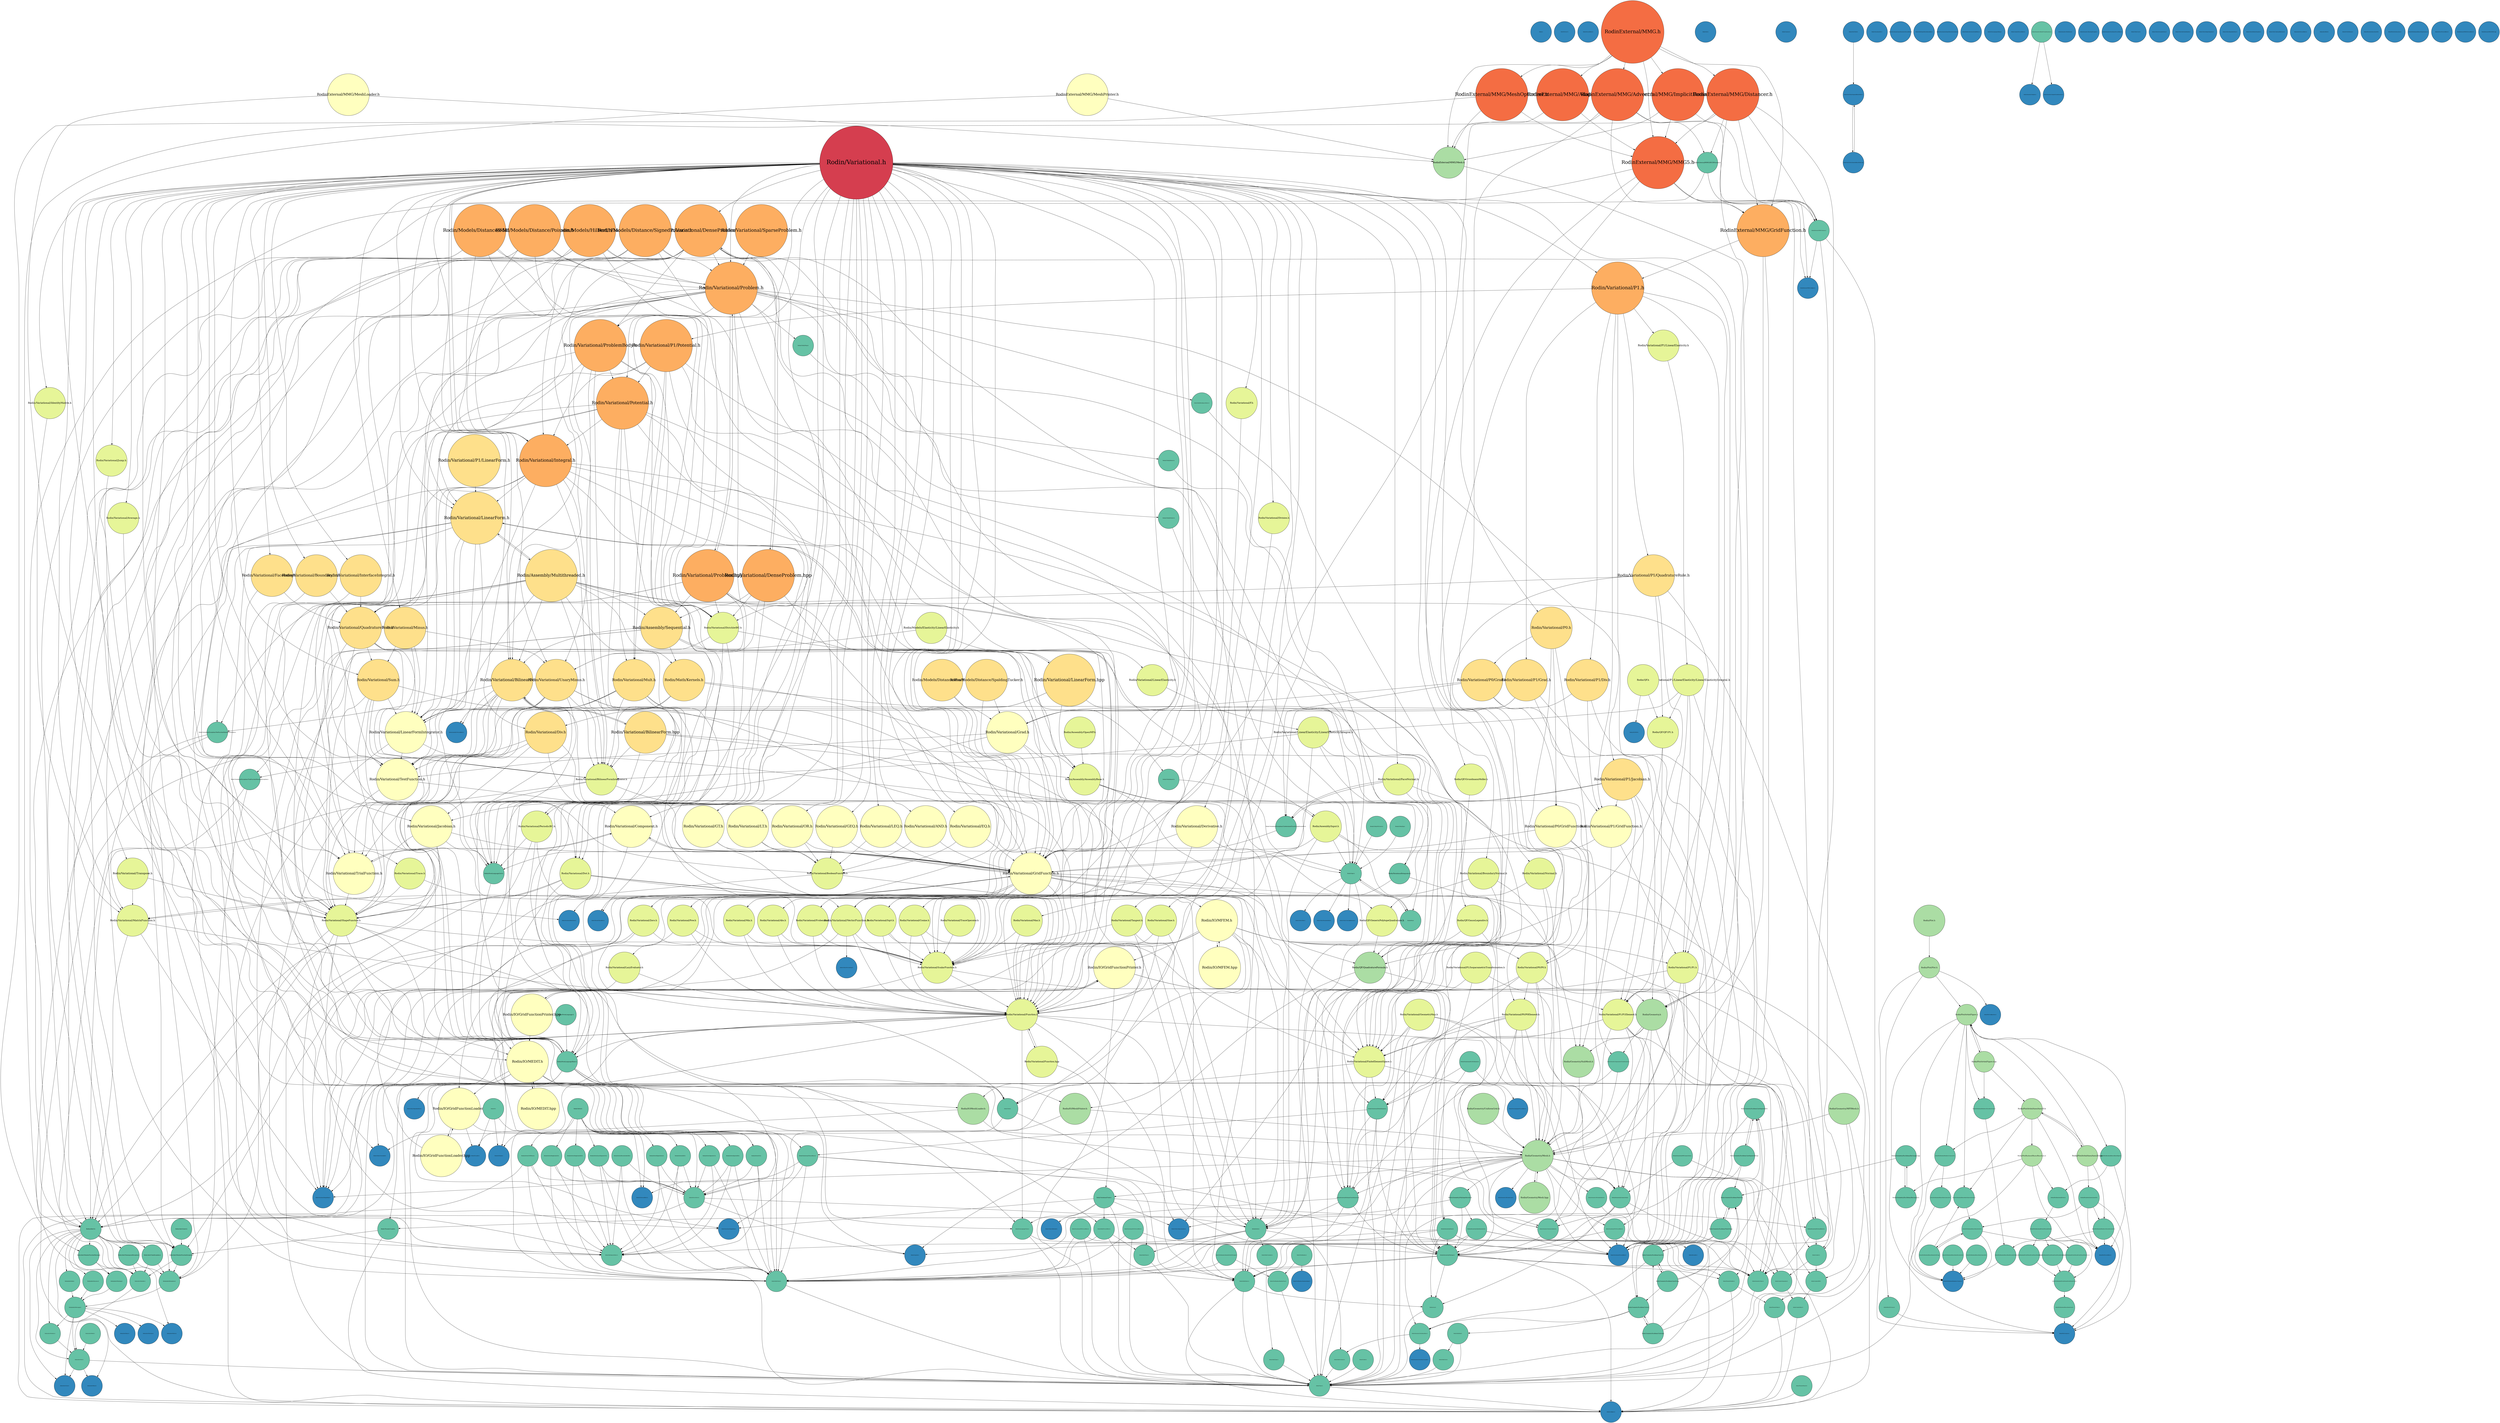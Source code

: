 strict digraph "" {
	"Rodin.h"	[colorscheme=spectral9,
		fillcolor=9,
		fixedsize=true,
		fontsize=6,
		height=2,
		shape=circle,
		style=filled,
		weight=0,
		width=2];
	"RodinExternal.h"	[colorscheme=spectral9,
		fillcolor=9,
		fixedsize=true,
		fontsize=6,
		height=2,
		shape=circle,
		style=filled,
		weight=0,
		width=2];
	"Rodin/ForwardDecls.h"	[colorscheme=spectral9,
		fillcolor=9,
		fixedsize=true,
		fontsize=6,
		height=2,
		shape=circle,
		style=filled,
		weight=0,
		width=2];
	"Rodin/Tuple.h"	[colorscheme=spectral9,
		fillcolor=8,
		fixedsize=true,
		fontsize=7,
		height=2,
		shape=circle,
		style=filled,
		weight=7,
		width=2];
	"Rodin/Types.h"	[colorscheme=spectral9,
		fillcolor=8,
		fixedsize=true,
		fontsize=6,
		height=2,
		shape=circle,
		style=filled,
		weight=1,
		width=2];
	"Rodin/Tuple.h" -> "Rodin/Types.h";
	"Rodin/Utility/Make.h"	[colorscheme=spectral9,
		fillcolor=9,
		fixedsize=true,
		fontsize=6,
		height=2,
		shape=circle,
		style=filled,
		weight=0,
		width=2];
	"Rodin/Tuple.h" -> "Rodin/Utility/Make.h";
	"Rodin/Utility/ParameterPack.h"	[colorscheme=spectral9,
		fillcolor=9,
		fixedsize=true,
		fontsize=6,
		height=2,
		shape=circle,
		style=filled,
		weight=0,
		width=2];
	"Rodin/Tuple.h" -> "Rodin/Utility/ParameterPack.h";
	"Rodin/Utility/UnwrapReference.h"	[colorscheme=spectral9,
		fillcolor=9,
		fixedsize=true,
		fontsize=6,
		height=2,
		shape=circle,
		style=filled,
		weight=0,
		width=2];
	"Rodin/Tuple.h" -> "Rodin/Utility/UnwrapReference.h";
	"Rodin/Pair.h"	[colorscheme=spectral9,
		fillcolor=8,
		fixedsize=true,
		fontsize=7,
		height=2,
		shape=circle,
		style=filled,
		weight=7,
		width=2];
	"Rodin/Tuple.h" -> "Rodin/Pair.h";
	"Rodin/Configure.h"	[colorscheme=spectral9,
		fillcolor=9,
		fixedsize=true,
		fontsize=6,
		height=2,
		shape=circle,
		style=filled,
		weight=0,
		width=2];
	"Rodin/Types.h" -> "Rodin/Configure.h";
	"Rodin/Pair.h" -> "Rodin/Tuple.h";
	"Rodin/Test.h"	[colorscheme=spectral9,
		fillcolor=9,
		fixedsize=true,
		fontsize=6,
		height=2,
		shape=circle,
		style=filled,
		weight=0,
		width=2];
	"Rodin/Variational.h"	[colorscheme=spectral9,
		fillcolor=1,
		fixedsize=true,
		fontsize=42,
		height=7,
		shape=circle,
		style=filled,
		weight=192,
		width=7];
	"Rodin/Variational/ForwardDecls.h"	[colorscheme=spectral9,
		fillcolor=9,
		fixedsize=true,
		fontsize=6,
		height=2,
		shape=circle,
		style=filled,
		weight=0,
		width=2];
	"Rodin/Variational.h" -> "Rodin/Variational/ForwardDecls.h";
	"Rodin/Variational/GridFunction.h"	[colorscheme=spectral9,
		fillcolor=5,
		fixedsize=true,
		fontsize=23,
		height=4,
		shape=circle,
		style=filled,
		weight=95,
		width=4];
	"Rodin/Variational.h" -> "Rodin/Variational/GridFunction.h";
	"Rodin/Variational/FiniteElementSpace.h"	[colorscheme=spectral9,
		fillcolor=6,
		fixedsize=true,
		fontsize=15,
		height=3,
		shape=circle,
		style=filled,
		weight=50,
		width=3];
	"Rodin/Variational.h" -> "Rodin/Variational/FiniteElementSpace.h";
	"Rodin/Variational/ShapeFunction.h"	[colorscheme=spectral9,
		fillcolor=6,
		fixedsize=true,
		fontsize=15,
		height=3,
		shape=circle,
		style=filled,
		weight=53,
		width=3];
	"Rodin/Variational.h" -> "Rodin/Variational/ShapeFunction.h";
	"Rodin/Variational/TrialFunction.h"	[colorscheme=spectral9,
		fillcolor=5,
		fixedsize=true,
		fontsize=23,
		height=4,
		shape=circle,
		style=filled,
		weight=94,
		width=4];
	"Rodin/Variational.h" -> "Rodin/Variational/TrialFunction.h";
	"Rodin/Variational/TestFunction.h"	[colorscheme=spectral9,
		fillcolor=5,
		fixedsize=true,
		fontsize=23,
		height=4,
		shape=circle,
		style=filled,
		weight=94,
		width=4];
	"Rodin/Variational.h" -> "Rodin/Variational/TestFunction.h";
	"Rodin/Variational/Component.h"	[colorscheme=spectral9,
		fillcolor=5,
		fixedsize=true,
		fontsize=23,
		height=4,
		shape=circle,
		style=filled,
		weight=95,
		width=4];
	"Rodin/Variational.h" -> "Rodin/Variational/Component.h";
	"Rodin/Variational/Restriction.h"	[colorscheme=spectral9,
		fillcolor=9,
		fixedsize=true,
		fontsize=6,
		height=2,
		shape=circle,
		style=filled,
		weight=0,
		width=2];
	"Rodin/Variational.h" -> "Rodin/Variational/Restriction.h";
	"Rodin/Variational/LinearForm.h"	[colorscheme=spectral9,
		fillcolor=4,
		fixedsize=true,
		fontsize=28,
		height=5,
		shape=circle,
		style=filled,
		weight=119,
		width=5];
	"Rodin/Variational.h" -> "Rodin/Variational/LinearForm.h";
	"Rodin/Variational/BilinearForm.h"	[colorscheme=spectral9,
		fillcolor=4,
		fixedsize=true,
		fontsize=26,
		height=4,
		shape=circle,
		style=filled,
		weight=111,
		width=4];
	"Rodin/Variational.h" -> "Rodin/Variational/BilinearForm.h";
	"Rodin/Variational/Zero.h"	[colorscheme=spectral9,
		fillcolor=6,
		fixedsize=true,
		fontsize=15,
		height=3,
		shape=circle,
		style=filled,
		weight=53,
		width=3];
	"Rodin/Variational.h" -> "Rodin/Variational/Zero.h";
	"Rodin/Variational/Abs.h"	[colorscheme=spectral9,
		fillcolor=6,
		fixedsize=true,
		fontsize=15,
		height=3,
		shape=circle,
		style=filled,
		weight=53,
		width=3];
	"Rodin/Variational.h" -> "Rodin/Variational/Abs.h";
	"Rodin/Variational/Dot.h"	[colorscheme=spectral9,
		fillcolor=6,
		fixedsize=true,
		fontsize=16,
		height=3,
		shape=circle,
		style=filled,
		weight=58,
		width=3];
	"Rodin/Variational.h" -> "Rodin/Variational/Dot.h";
	"Rodin/Variational/Pow.h"	[colorscheme=spectral9,
		fillcolor=6,
		fixedsize=true,
		fontsize=15,
		height=3,
		shape=circle,
		style=filled,
		weight=53,
		width=3];
	"Rodin/Variational.h" -> "Rodin/Variational/Pow.h";
	"Rodin/Variational/Sqrt.h"	[colorscheme=spectral9,
		fillcolor=6,
		fixedsize=true,
		fontsize=15,
		height=3,
		shape=circle,
		style=filled,
		weight=53,
		width=3];
	"Rodin/Variational.h" -> "Rodin/Variational/Sqrt.h";
	"Rodin/Variational/Sum.h"	[colorscheme=spectral9,
		fillcolor=4,
		fixedsize=true,
		fontsize=24,
		height=4,
		shape=circle,
		style=filled,
		weight=99,
		width=4];
	"Rodin/Variational.h" -> "Rodin/Variational/Sum.h";
	"Rodin/Variational/Mult.h"	[colorscheme=spectral9,
		fillcolor=4,
		fixedsize=true,
		fontsize=24,
		height=4,
		shape=circle,
		style=filled,
		weight=98,
		width=4];
	"Rodin/Variational.h" -> "Rodin/Variational/Mult.h";
	"Rodin/Variational/Minus.h"	[colorscheme=spectral9,
		fillcolor=4,
		fixedsize=true,
		fontsize=24,
		height=4,
		shape=circle,
		style=filled,
		weight=101,
		width=4];
	"Rodin/Variational.h" -> "Rodin/Variational/Minus.h";
	"Rodin/Variational/Division.h"	[colorscheme=spectral9,
		fillcolor=6,
		fixedsize=true,
		fontsize=15,
		height=3,
		shape=circle,
		style=filled,
		weight=52,
		width=3];
	"Rodin/Variational.h" -> "Rodin/Variational/Division.h";
	"Rodin/Variational/UnaryMinus.h"	[colorscheme=spectral9,
		fillcolor=4,
		fixedsize=true,
		fontsize=24,
		height=4,
		shape=circle,
		style=filled,
		weight=99,
		width=4];
	"Rodin/Variational.h" -> "Rodin/Variational/UnaryMinus.h";
	"Rodin/Variational/EQ.h"	[colorscheme=spectral9,
		fillcolor=5,
		fixedsize=true,
		fontsize=24,
		height=4,
		shape=circle,
		style=filled,
		weight=96,
		width=4];
	"Rodin/Variational.h" -> "Rodin/Variational/EQ.h";
	"Rodin/Variational/GT.h"	[colorscheme=spectral9,
		fillcolor=5,
		fixedsize=true,
		fontsize=24,
		height=4,
		shape=circle,
		style=filled,
		weight=96,
		width=4];
	"Rodin/Variational.h" -> "Rodin/Variational/GT.h";
	"Rodin/Variational/LT.h"	[colorscheme=spectral9,
		fillcolor=5,
		fixedsize=true,
		fontsize=24,
		height=4,
		shape=circle,
		style=filled,
		weight=96,
		width=4];
	"Rodin/Variational.h" -> "Rodin/Variational/LT.h";
	"Rodin/Variational/GEQ.h"	[colorscheme=spectral9,
		fillcolor=5,
		fixedsize=true,
		fontsize=24,
		height=4,
		shape=circle,
		style=filled,
		weight=96,
		width=4];
	"Rodin/Variational.h" -> "Rodin/Variational/GEQ.h";
	"Rodin/Variational/LEQ.h"	[colorscheme=spectral9,
		fillcolor=5,
		fixedsize=true,
		fontsize=24,
		height=4,
		shape=circle,
		style=filled,
		weight=96,
		width=4];
	"Rodin/Variational.h" -> "Rodin/Variational/LEQ.h";
	"Rodin/Variational/AND.h"	[colorscheme=spectral9,
		fillcolor=5,
		fixedsize=true,
		fontsize=24,
		height=4,
		shape=circle,
		style=filled,
		weight=96,
		width=4];
	"Rodin/Variational.h" -> "Rodin/Variational/AND.h";
	"Rodin/Variational/OR.h"	[colorscheme=spectral9,
		fillcolor=5,
		fixedsize=true,
		fontsize=24,
		height=4,
		shape=circle,
		style=filled,
		weight=96,
		width=4];
	"Rodin/Variational.h" -> "Rodin/Variational/OR.h";
	"Rodin/Variational/Div.h"	[colorscheme=spectral9,
		fillcolor=4,
		fixedsize=true,
		fontsize=24,
		height=4,
		shape=circle,
		style=filled,
		weight=97,
		width=4];
	"Rodin/Variational.h" -> "Rodin/Variational/Div.h";
	"Rodin/Variational/Grad.h"	[colorscheme=spectral9,
		fillcolor=5,
		fixedsize=true,
		fontsize=24,
		height=4,
		shape=circle,
		style=filled,
		weight=96,
		width=4];
	"Rodin/Variational.h" -> "Rodin/Variational/Grad.h";
	"Rodin/Variational/Normal.h"	[colorscheme=spectral9,
		fillcolor=6,
		fixedsize=true,
		fontsize=17,
		height=3,
		shape=circle,
		style=filled,
		weight=62,
		width=3];
	"Rodin/Variational.h" -> "Rodin/Variational/Normal.h";
	"Rodin/Variational/FaceNormal.h"	[colorscheme=spectral9,
		fillcolor=6,
		fixedsize=true,
		fontsize=17,
		height=3,
		shape=circle,
		style=filled,
		weight=63,
		width=3];
	"Rodin/Variational.h" -> "Rodin/Variational/FaceNormal.h";
	"Rodin/Variational/BoundaryNormal.h"	[colorscheme=spectral9,
		fillcolor=6,
		fixedsize=true,
		fontsize=17,
		height=3,
		shape=circle,
		style=filled,
		weight=62,
		width=3];
	"Rodin/Variational.h" -> "Rodin/Variational/BoundaryNormal.h";
	"Rodin/Variational/Jacobian.h"	[colorscheme=spectral9,
		fillcolor=5,
		fixedsize=true,
		fontsize=23,
		height=4,
		shape=circle,
		style=filled,
		weight=95,
		width=4];
	"Rodin/Variational.h" -> "Rodin/Variational/Jacobian.h";
	"Rodin/Variational/Derivative.h"	[colorscheme=spectral9,
		fillcolor=5,
		fixedsize=true,
		fontsize=23,
		height=4,
		shape=circle,
		style=filled,
		weight=95,
		width=4];
	"Rodin/Variational.h" -> "Rodin/Variational/Derivative.h";
	"Rodin/Variational/Jump.h"	[colorscheme=spectral9,
		fillcolor=6,
		fixedsize=true,
		fontsize=16,
		height=3,
		shape=circle,
		style=filled,
		weight=54,
		width=3];
	"Rodin/Variational.h" -> "Rodin/Variational/Jump.h";
	"Rodin/Variational/Average.h"	[colorscheme=spectral9,
		fillcolor=6,
		fixedsize=true,
		fontsize=16,
		height=3,
		shape=circle,
		style=filled,
		weight=54,
		width=3];
	"Rodin/Variational.h" -> "Rodin/Variational/Average.h";
	"Rodin/Variational/Trace.h"	[colorscheme=spectral9,
		fillcolor=6,
		fixedsize=true,
		fontsize=16,
		height=3,
		shape=circle,
		style=filled,
		weight=58,
		width=3];
	"Rodin/Variational.h" -> "Rodin/Variational/Trace.h";
	"Rodin/Variational/Transpose.h"	[colorscheme=spectral9,
		fillcolor=6,
		fixedsize=true,
		fontsize=18,
		height=3,
		shape=circle,
		style=filled,
		weight=65,
		width=3];
	"Rodin/Variational.h" -> "Rodin/Variational/Transpose.h";
	"Rodin/Variational/IdentityMatrix.h"	[colorscheme=spectral9,
		fillcolor=6,
		fixedsize=true,
		fontsize=17,
		height=3,
		shape=circle,
		style=filled,
		weight=60,
		width=3];
	"Rodin/Variational.h" -> "Rodin/Variational/IdentityMatrix.h";
	"Rodin/Variational/Max.h"	[colorscheme=spectral9,
		fillcolor=6,
		fixedsize=true,
		fontsize=15,
		height=3,
		shape=circle,
		style=filled,
		weight=53,
		width=3];
	"Rodin/Variational.h" -> "Rodin/Variational/Max.h";
	"Rodin/Variational/Min.h"	[colorscheme=spectral9,
		fillcolor=6,
		fixedsize=true,
		fontsize=15,
		height=3,
		shape=circle,
		style=filled,
		weight=53,
		width=3];
	"Rodin/Variational.h" -> "Rodin/Variational/Min.h";
	"Rodin/Variational/Sine.h"	[colorscheme=spectral9,
		fillcolor=6,
		fixedsize=true,
		fontsize=15,
		height=3,
		shape=circle,
		style=filled,
		weight=53,
		width=3];
	"Rodin/Variational.h" -> "Rodin/Variational/Sine.h";
	"Rodin/Variational/Cosine.h"	[colorscheme=spectral9,
		fillcolor=6,
		fixedsize=true,
		fontsize=15,
		height=3,
		shape=circle,
		style=filled,
		weight=53,
		width=3];
	"Rodin/Variational.h" -> "Rodin/Variational/Cosine.h";
	"Rodin/Variational/Tangent.h"	[colorscheme=spectral9,
		fillcolor=6,
		fixedsize=true,
		fontsize=15,
		height=3,
		shape=circle,
		style=filled,
		weight=53,
		width=3];
	"Rodin/Variational.h" -> "Rodin/Variational/Tangent.h";
	"Rodin/Variational/Frobenius.h"	[colorscheme=spectral9,
		fillcolor=6,
		fixedsize=true,
		fontsize=15,
		height=3,
		shape=circle,
		style=filled,
		weight=53,
		width=3];
	"Rodin/Variational.h" -> "Rodin/Variational/Frobenius.h";
	"Rodin/Variational/Integral.h"	[colorscheme=spectral9,
		fillcolor=3,
		fixedsize=true,
		fontsize=29,
		height=5,
		shape=circle,
		style=filled,
		weight=124,
		width=5];
	"Rodin/Variational.h" -> "Rodin/Variational/Integral.h";
	"Rodin/Variational/FaceIntegral.h"	[colorscheme=spectral9,
		fillcolor=4,
		fixedsize=true,
		fontsize=25,
		height=4,
		shape=circle,
		style=filled,
		weight=104,
		width=4];
	"Rodin/Variational.h" -> "Rodin/Variational/FaceIntegral.h";
	"Rodin/Variational/BoundaryIntegral.h"	[colorscheme=spectral9,
		fillcolor=4,
		fixedsize=true,
		fontsize=25,
		height=4,
		shape=circle,
		style=filled,
		weight=104,
		width=4];
	"Rodin/Variational.h" -> "Rodin/Variational/BoundaryIntegral.h";
	"Rodin/Variational/InterfaceIntegral.h"	[colorscheme=spectral9,
		fillcolor=4,
		fixedsize=true,
		fontsize=25,
		height=4,
		shape=circle,
		style=filled,
		weight=104,
		width=4];
	"Rodin/Variational.h" -> "Rodin/Variational/InterfaceIntegral.h";
	"Rodin/Variational/Problem.h"	[colorscheme=spectral9,
		fillcolor=3,
		fixedsize=true,
		fontsize=31,
		height=5,
		shape=circle,
		style=filled,
		weight=138,
		width=5];
	"Rodin/Variational.h" -> "Rodin/Variational/Problem.h";
	"Rodin/Variational/DenseProblem.h"	[colorscheme=spectral9,
		fillcolor=3,
		fixedsize=true,
		fontsize=32,
		height=5,
		shape=circle,
		style=filled,
		weight=140,
		width=5];
	"Rodin/Variational.h" -> "Rodin/Variational/DenseProblem.h";
	"Rodin/Variational/ScalarFunction.h"	[colorscheme=spectral9,
		fillcolor=6,
		fixedsize=true,
		fontsize=15,
		height=3,
		shape=circle,
		style=filled,
		weight=52,
		width=3];
	"Rodin/Variational.h" -> "Rodin/Variational/ScalarFunction.h";
	"Rodin/Variational/VectorFunction.h"	[colorscheme=spectral9,
		fillcolor=6,
		fixedsize=true,
		fontsize=17,
		height=3,
		shape=circle,
		style=filled,
		weight=61,
		width=3];
	"Rodin/Variational.h" -> "Rodin/Variational/VectorFunction.h";
	"Rodin/Variational/MatrixFunction.h"	[colorscheme=spectral9,
		fillcolor=6,
		fixedsize=true,
		fontsize=17,
		height=3,
		shape=circle,
		style=filled,
		weight=59,
		width=3];
	"Rodin/Variational.h" -> "Rodin/Variational/MatrixFunction.h";
	"Rodin/Variational/BooleanFunction.h"	[colorscheme=spectral9,
		fillcolor=6,
		fixedsize=true,
		fontsize=15,
		height=3,
		shape=circle,
		style=filled,
		weight=52,
		width=3];
	"Rodin/Variational.h" -> "Rodin/Variational/BooleanFunction.h";
	"Rodin/Variational/P0.h"	[colorscheme=spectral9,
		fillcolor=4,
		fixedsize=true,
		fontsize=24,
		height=4,
		shape=circle,
		style=filled,
		weight=100,
		width=4];
	"Rodin/Variational.h" -> "Rodin/Variational/P0.h";
	"Rodin/Variational/P1.h"	[colorscheme=spectral9,
		fillcolor=3,
		fixedsize=true,
		fontsize=32,
		height=5,
		shape=circle,
		style=filled,
		weight=142,
		width=5];
	"Rodin/Variational.h" -> "Rodin/Variational/P1.h";
	"Rodin/Variational/DirichletBC.h"	[colorscheme=spectral9,
		fillcolor=6,
		fixedsize=true,
		fontsize=16,
		height=3,
		shape=circle,
		style=filled,
		weight=58,
		width=3];
	"Rodin/Variational.h" -> "Rodin/Variational/DirichletBC.h";
	"Rodin/Variational/PeriodicBC.h"	[colorscheme=spectral9,
		fillcolor=6,
		fixedsize=true,
		fontsize=16,
		height=3,
		shape=circle,
		style=filled,
		weight=58,
		width=3];
	"Rodin/Variational.h" -> "Rodin/Variational/PeriodicBC.h";
	"Rodin/Variational/Potential.h"	[colorscheme=spectral9,
		fillcolor=3,
		fixedsize=true,
		fontsize=29,
		height=5,
		shape=circle,
		style=filled,
		weight=126,
		width=5];
	"Rodin/Variational.h" -> "Rodin/Variational/Potential.h";
	"Rodin/Variational/F.h"	[colorscheme=spectral9,
		fillcolor=6,
		fixedsize=true,
		fontsize=15,
		height=3,
		shape=circle,
		style=filled,
		weight=53,
		width=3];
	"Rodin/Variational.h" -> "Rodin/Variational/F.h";
	"Rodin/Variational/GridFunction.h" -> "Rodin/Variational/FiniteElementSpace.h";
	"Rodin/Variational/GridFunction.h" -> "Rodin/Variational/Component.h";
	"Rodin/Variational/GridFunction.h" -> "Rodin/Variational/Restriction.h";
	"Rodin/Variational/GridFunction.h" -> "Rodin/Variational/ScalarFunction.h";
	"Rodin/Variational/GridFunction.h" -> "Rodin/Variational/VectorFunction.h";
	"Rodin/Variational/GridFunction.h" -> "Rodin/Variational/MatrixFunction.h";
	"Rodin/Math.h"	[colorscheme=spectral9,
		fillcolor=8,
		fixedsize=true,
		fontsize=7,
		height=2,
		shape=circle,
		style=filled,
		weight=9,
		width=2];
	"Rodin/Variational/GridFunction.h" -> "Rodin/Math.h";
	"Rodin/Geometry/SubMesh.h"	[colorscheme=spectral9,
		fillcolor=7,
		fixedsize=true,
		fontsize=14,
		height=3,
		shape=circle,
		style=filled,
		weight=45,
		width=3];
	"Rodin/Variational/GridFunction.h" -> "Rodin/Geometry/SubMesh.h";
	"Rodin/Alert.h"	[colorscheme=spectral9,
		fillcolor=8,
		fixedsize=true,
		fontsize=9,
		height=2,
		shape=circle,
		style=filled,
		weight=19,
		width=2];
	"Rodin/Variational/GridFunction.h" -> "Rodin/Alert.h";
	"Rodin/IO/ForwardDecls.h"	[colorscheme=spectral9,
		fillcolor=9,
		fixedsize=true,
		fontsize=6,
		height=2,
		shape=circle,
		style=filled,
		weight=0,
		width=2];
	"Rodin/Variational/GridFunction.h" -> "Rodin/IO/ForwardDecls.h";
	"Rodin/Threads/ThreadPool.h"	[colorscheme=spectral9,
		fillcolor=9,
		fixedsize=true,
		fontsize=6,
		height=2,
		shape=circle,
		style=filled,
		weight=0,
		width=2];
	"Rodin/Variational/GridFunction.h" -> "Rodin/Threads/ThreadPool.h";
	"Rodin/Geometry/Point.h"	[colorscheme=spectral9,
		fillcolor=8,
		fixedsize=true,
		fontsize=7,
		height=2,
		shape=circle,
		style=filled,
		weight=8,
		width=2];
	"Rodin/Variational/GridFunction.h" -> "Rodin/Geometry/Point.h";
	"Rodin/IO/MFEM.h"	[colorscheme=spectral9,
		fillcolor=5,
		fixedsize=true,
		fontsize=23,
		height=4,
		shape=circle,
		style=filled,
		weight=95,
		width=4];
	"Rodin/Variational/GridFunction.h" -> "Rodin/IO/MFEM.h";
	"Rodin/IO/MEDIT.h"	[colorscheme=spectral9,
		fillcolor=5,
		fixedsize=true,
		fontsize=23,
		height=4,
		shape=circle,
		style=filled,
		weight=95,
		width=4];
	"Rodin/Variational/GridFunction.h" -> "Rodin/IO/MEDIT.h";
	"Rodin/QF/GenericPolytopeQuadrature.h"	[colorscheme=spectral9,
		fillcolor=6,
		fixedsize=true,
		fontsize=15,
		height=3,
		shape=circle,
		style=filled,
		weight=49,
		width=3];
	"Rodin/Variational/GridFunction.h" -> "Rodin/QF/GenericPolytopeQuadrature.h";
	"Rodin/Variational/Function.h"	[colorscheme=spectral9,
		fillcolor=6,
		fixedsize=true,
		fontsize=15,
		height=3,
		shape=circle,
		style=filled,
		weight=52,
		width=3];
	"Rodin/Variational/GridFunction.h" -> "Rodin/Variational/Function.h";
	"Rodin/Variational/LazyEvaluator.h"	[colorscheme=spectral9,
		fillcolor=6,
		fixedsize=true,
		fontsize=15,
		height=3,
		shape=circle,
		style=filled,
		weight=52,
		width=3];
	"Rodin/Variational/GridFunction.h" -> "Rodin/Variational/LazyEvaluator.h";
	"Rodin/Variational/FiniteElementSpace.h" -> "Rodin/Types.h";
	"Rodin/Geometry/Mesh.h"	[colorscheme=spectral9,
		fillcolor=7,
		fixedsize=true,
		fontsize=14,
		height=3,
		shape=circle,
		style=filled,
		weight=45,
		width=3];
	"Rodin/Variational/FiniteElementSpace.h" -> "Rodin/Geometry/Mesh.h";
	"Rodin/Utility.h"	[colorscheme=spectral9,
		fillcolor=8,
		fixedsize=true,
		fontsize=6,
		height=2,
		shape=circle,
		style=filled,
		weight=2,
		width=2];
	"Rodin/Variational/FiniteElementSpace.h" -> "Rodin/Utility.h";
	"Rodin/Variational/FiniteElement.h"	[colorscheme=spectral9,
		fillcolor=8,
		fixedsize=true,
		fontsize=7,
		height=2,
		shape=circle,
		style=filled,
		weight=8,
		width=2];
	"Rodin/Variational/FiniteElementSpace.h" -> "Rodin/Variational/FiniteElement.h";
	"Rodin/Variational/ShapeFunction.h" -> "Rodin/Variational/FiniteElementSpace.h";
	"Rodin/Alert/Exception.h"	[colorscheme=spectral9,
		fillcolor=8,
		fixedsize=true,
		fontsize=7,
		height=2,
		shape=circle,
		style=filled,
		weight=10,
		width=2];
	"Rodin/Variational/ShapeFunction.h" -> "Rodin/Alert/Exception.h";
	"Rodin/FormLanguage/Base.h"	[colorscheme=spectral9,
		fillcolor=8,
		fixedsize=true,
		fontsize=9,
		height=2,
		shape=circle,
		style=filled,
		weight=20,
		width=2];
	"Rodin/Variational/ShapeFunction.h" -> "Rodin/FormLanguage/Base.h";
	"Rodin/Variational/TensorBasis.h"	[colorscheme=spectral9,
		fillcolor=8,
		fixedsize=true,
		fontsize=7,
		height=2,
		shape=circle,
		style=filled,
		weight=7,
		width=2];
	"Rodin/Variational/ShapeFunction.h" -> "Rodin/Variational/TensorBasis.h";
	"Rodin/Variational/RangeShape.h"	[colorscheme=spectral9,
		fillcolor=9,
		fixedsize=true,
		fontsize=6,
		height=2,
		shape=circle,
		style=filled,
		weight=0,
		width=2];
	"Rodin/Variational/ShapeFunction.h" -> "Rodin/Variational/RangeShape.h";
	"Rodin/FormLanguage/Traits.h"	[colorscheme=spectral9,
		fillcolor=8,
		fixedsize=true,
		fontsize=6,
		height=2,
		shape=circle,
		style=filled,
		weight=3,
		width=2];
	"Rodin/Variational/ShapeFunction.h" -> "Rodin/FormLanguage/Traits.h";
	"Rodin/Variational/RangeType.h"	[colorscheme=spectral9,
		fillcolor=9,
		fixedsize=true,
		fontsize=6,
		height=2,
		shape=circle,
		style=filled,
		weight=0,
		width=2];
	"Rodin/Variational/ShapeFunction.h" -> "Rodin/Variational/RangeType.h";
	"Rodin/Variational/TrialFunction.h" -> "Rodin/Variational/ShapeFunction.h";
	"Rodin/Variational/TrialFunction.h" -> "Rodin/Variational/Component.h";
	"Rodin/Variational/TestFunction.h" -> "Rodin/Variational/ShapeFunction.h";
	"Rodin/Variational/TestFunction.h" -> "Rodin/Variational/Component.h";
	"Rodin/Variational/Component.h" -> "Rodin/Variational/GridFunction.h";
	"Rodin/Variational/Component.h" -> "Rodin/Variational/TrialFunction.h";
	"Rodin/Variational/Component.h" -> "Rodin/Utility.h";
	"Rodin/Variational/LinearForm.h" -> "Rodin/Configure.h";
	"Rodin/Variational/LinearForm.h" -> "Rodin/Variational/TestFunction.h";
	"Rodin/Alert/MemberFunctionException.h"	[colorscheme=spectral9,
		fillcolor=8,
		fixedsize=true,
		fontsize=8,
		height=2,
		shape=circle,
		style=filled,
		weight=12,
		width=2];
	"Rodin/Variational/LinearForm.h" -> "Rodin/Alert/MemberFunctionException.h";
	"Rodin/Variational/LinearForm.hpp"	[colorscheme=spectral9,
		fillcolor=4,
		fixedsize=true,
		fontsize=28,
		height=5,
		shape=circle,
		style=filled,
		weight=119,
		width=5];
	"Rodin/Variational/LinearForm.h" -> "Rodin/Variational/LinearForm.hpp";
	"Rodin/Variational/LinearFormIntegrator.h"	[colorscheme=spectral9,
		fillcolor=5,
		fixedsize=true,
		fontsize=24,
		height=4,
		shape=circle,
		style=filled,
		weight=96,
		width=4];
	"Rodin/Variational/LinearForm.h" -> "Rodin/Variational/LinearFormIntegrator.h";
	"Rodin/Variational/Exceptions/TestFunctionMismatchException.h"	[colorscheme=spectral9,
		fillcolor=8,
		fixedsize=true,
		fontsize=8,
		height=2,
		shape=circle,
		style=filled,
		weight=12,
		width=2];
	"Rodin/Variational/LinearForm.h" -> "Rodin/Variational/Exceptions/TestFunctionMismatchException.h";
	"Rodin/FormLanguage/List.h"	[colorscheme=spectral9,
		fillcolor=8,
		fixedsize=true,
		fontsize=9,
		height=2,
		shape=circle,
		style=filled,
		weight=18,
		width=2];
	"Rodin/Variational/LinearForm.h" -> "Rodin/FormLanguage/List.h";
	"Rodin/Assembly/ForwardDecls.h"	[colorscheme=spectral9,
		fillcolor=9,
		fixedsize=true,
		fontsize=6,
		height=2,
		shape=circle,
		style=filled,
		weight=0,
		width=2];
	"Rodin/Variational/LinearForm.h" -> "Rodin/Assembly/ForwardDecls.h";
	"Rodin/Assembly/Multithreaded.h"	[colorscheme=spectral9,
		fillcolor=4,
		fixedsize=true,
		fontsize=28,
		height=5,
		shape=circle,
		style=filled,
		weight=119,
		width=5];
	"Rodin/Variational/LinearForm.h" -> "Rodin/Assembly/Multithreaded.h";
	"Rodin/Variational/BilinearForm.h" -> "Rodin/Pair.h";
	"Rodin/Variational/BilinearForm.h" -> "Rodin/Configure.h";
	"Rodin/Variational/BilinearForm.h" -> "Rodin/Variational/TrialFunction.h";
	"Rodin/Variational/BilinearForm.h" -> "Rodin/Variational/TestFunction.h";
	"Rodin/Math/SparseMatrix.h"	[colorscheme=spectral9,
		fillcolor=8,
		fixedsize=true,
		fontsize=6,
		height=2,
		shape=circle,
		style=filled,
		weight=2,
		width=2];
	"Rodin/Variational/BilinearForm.h" -> "Rodin/Math/SparseMatrix.h";
	"Rodin/Variational/Exceptions/TrialFunctionMismatchException.h"	[colorscheme=spectral9,
		fillcolor=8,
		fixedsize=true,
		fontsize=8,
		height=2,
		shape=circle,
		style=filled,
		weight=12,
		width=2];
	"Rodin/Variational/BilinearForm.h" -> "Rodin/Variational/Exceptions/TrialFunctionMismatchException.h";
	"Rodin/Variational/BilinearForm.h" -> "Rodin/Variational/Exceptions/TestFunctionMismatchException.h";
	"Rodin/Variational/BilinearForm.h" -> "Rodin/FormLanguage/List.h";
	"Rodin/Variational/BilinearFormIntegrator.h"	[colorscheme=spectral9,
		fillcolor=6,
		fixedsize=true,
		fontsize=16,
		height=3,
		shape=circle,
		style=filled,
		weight=55,
		width=3];
	"Rodin/Variational/BilinearForm.h" -> "Rodin/Variational/BilinearFormIntegrator.h";
	"Rodin/Variational/BilinearForm.hpp"	[colorscheme=spectral9,
		fillcolor=4,
		fixedsize=true,
		fontsize=26,
		height=4,
		shape=circle,
		style=filled,
		weight=111,
		width=4];
	"Rodin/Variational/BilinearForm.h" -> "Rodin/Variational/BilinearForm.hpp";
	"Rodin/Variational/BilinearForm.h" -> "Rodin/Assembly/ForwardDecls.h";
	"Rodin/Variational/Zero.h" -> "Rodin/Variational/ScalarFunction.h";
	"Rodin/Variational/Zero.h" -> "Rodin/Variational/Function.h";
	"Rodin/Variational/Zero.h" -> "Rodin/Variational/RangeShape.h";
	"Rodin/Variational/Abs.h" -> "Rodin/Variational/ScalarFunction.h";
	"Rodin/Variational/Abs.h" -> "Rodin/Variational/Function.h";
	"Rodin/Variational/Dot.h" -> "Rodin/Types.h";
	"Rodin/Variational/Dot.h" -> "Rodin/Variational/ShapeFunction.h";
	"Rodin/Variational/Dot.h" -> "Rodin/Variational/ScalarFunction.h";
	"Rodin/Math/Matrix.h"	[colorscheme=spectral9,
		fillcolor=8,
		fixedsize=true,
		fontsize=6,
		height=2,
		shape=circle,
		style=filled,
		weight=3,
		width=2];
	"Rodin/Variational/Dot.h" -> "Rodin/Math/Matrix.h";
	"Rodin/Variational/Dot.h" -> "Rodin/FormLanguage/Base.h";
	"Rodin/Variational/Dot.h" -> "Rodin/Variational/Function.h";
	"Rodin/Variational/Pow.h" -> "Rodin/Variational/ScalarFunction.h";
	"Rodin/Variational/Pow.h" -> "Rodin/Variational/Function.h";
	"Rodin/Variational/Pow.h" -> "Rodin/Variational/RangeShape.h";
	"Rodin/Variational/Sqrt.h" -> "Rodin/Variational/ScalarFunction.h";
	"Rodin/Variational/Sqrt.h" -> "Rodin/Math.h";
	"Rodin/Variational/Sqrt.h" -> "Rodin/Variational/Function.h";
	"Rodin/Variational/Sum.h" -> "Rodin/Variational/ShapeFunction.h";
	"Rodin/Variational/Sum.h" -> "Rodin/FormLanguage/Base.h";
	"Rodin/Variational/Sum.h" -> "Rodin/Variational/LinearFormIntegrator.h";
	"Rodin/Variational/Sum.h" -> "Rodin/FormLanguage/List.h";
	"Rodin/Variational/Sum.h" -> "Rodin/Variational/BilinearFormIntegrator.h";
	"Rodin/Variational/Sum.h" -> "Rodin/Variational/Function.h";
	"Rodin/Variational/Mult.h" -> "Rodin/Variational/ShapeFunction.h";
	"Rodin/Variational/Mult.h" -> "Rodin/Variational/ScalarFunction.h";
	"Rodin/Variational/Mult.h" -> "Rodin/Alert.h";
	"Rodin/Variational/Mult.h" -> "Rodin/FormLanguage/Base.h";
	"Rodin/Variational/Mult.h" -> "Rodin/Variational/LinearFormIntegrator.h";
	"Rodin/Variational/Mult.h" -> "Rodin/Variational/BilinearFormIntegrator.h";
	"Rodin/Variational/Mult.h" -> "Rodin/Variational/Function.h";
	"Rodin/Variational/Minus.h" -> "Rodin/Variational/Sum.h";
	"Rodin/Variational/Minus.h" -> "Rodin/Variational/UnaryMinus.h";
	"Rodin/Variational/Minus.h" -> "Rodin/Variational/LinearFormIntegrator.h";
	"Rodin/Variational/Minus.h" -> "Rodin/Variational/BilinearFormIntegrator.h";
	"Rodin/Variational/Division.h" -> "Rodin/Variational/Function.h";
	"Rodin/Variational/UnaryMinus.h" -> "Rodin/Variational/ShapeFunction.h";
	"Rodin/Variational/UnaryMinus.h" -> "Rodin/Variational/ScalarFunction.h";
	"Rodin/Variational/UnaryMinus.h" -> "Rodin/FormLanguage/Base.h";
	"Rodin/Variational/UnaryMinus.h" -> "Rodin/Variational/LinearFormIntegrator.h";
	"Rodin/Variational/UnaryMinus.h" -> "Rodin/FormLanguage/List.h";
	"Rodin/Variational/UnaryMinus.h" -> "Rodin/Variational/BilinearFormIntegrator.h";
	"Rodin/Variational/UnaryMinus.h" -> "Rodin/Variational/Function.h";
	"Rodin/Variational/EQ.h" -> "Rodin/Variational/GridFunction.h";
	"Rodin/Variational/EQ.h" -> "Rodin/Variational/BooleanFunction.h";
	"Rodin/Variational/GT.h" -> "Rodin/Variational/GridFunction.h";
	"Rodin/Variational/GT.h" -> "Rodin/Variational/BooleanFunction.h";
	"Rodin/Variational/LT.h" -> "Rodin/Variational/GridFunction.h";
	"Rodin/Variational/LT.h" -> "Rodin/Variational/BooleanFunction.h";
	"Rodin/Variational/GEQ.h" -> "Rodin/Variational/GridFunction.h";
	"Rodin/Variational/GEQ.h" -> "Rodin/Variational/BooleanFunction.h";
	"Rodin/Variational/LEQ.h" -> "Rodin/Variational/GridFunction.h";
	"Rodin/Variational/LEQ.h" -> "Rodin/Variational/BooleanFunction.h";
	"Rodin/Variational/AND.h" -> "Rodin/Variational/GridFunction.h";
	"Rodin/Variational/AND.h" -> "Rodin/Variational/BooleanFunction.h";
	"Rodin/Variational/OR.h" -> "Rodin/Variational/GridFunction.h";
	"Rodin/Variational/OR.h" -> "Rodin/Variational/BooleanFunction.h";
	"Rodin/Variational/Div.h" -> "Rodin/Variational/GridFunction.h";
	"Rodin/Variational/Div.h" -> "Rodin/Variational/TrialFunction.h";
	"Rodin/Variational/Div.h" -> "Rodin/Variational/TestFunction.h";
	"Rodin/Variational/Div.h" -> "Rodin/Variational/Jacobian.h";
	"Rodin/Variational/Div.h" -> "Rodin/Variational/ScalarFunction.h";
	"Rodin/Variational/Grad.h" -> "Rodin/Variational/GridFunction.h";
	"Rodin/Variational/Grad.h" -> "Rodin/Variational/TrialFunction.h";
	"Rodin/Variational/Grad.h" -> "Rodin/Variational/TestFunction.h";
	"Rodin/Variational/Grad.h" -> "Rodin/Variational/VectorFunction.h";
	"Rodin/Variational/Normal.h" -> "Rodin/Variational/VectorFunction.h";
	"Rodin/Variational/Normal.h" -> "Rodin/Geometry/Mesh.h";
	"Rodin/Geometry/PolytopeTransformation.h"	[colorscheme=spectral9,
		fillcolor=8,
		fixedsize=true,
		fontsize=7,
		height=2,
		shape=circle,
		style=filled,
		weight=7,
		width=2];
	"Rodin/Variational/Normal.h" -> "Rodin/Geometry/PolytopeTransformation.h";
	"Rodin/Variational/FaceNormal.h" -> "Rodin/Variational/VectorFunction.h";
	"Rodin/Variational/FaceNormal.h" -> "Rodin/Geometry/Mesh.h";
	"Rodin/Variational/FaceNormal.h" -> "Rodin/Geometry/PolytopeTransformation.h";
	"Rodin/Variational/Exceptions/UndeterminedTraceDomainException.h"	[colorscheme=spectral9,
		fillcolor=8,
		fixedsize=true,
		fontsize=8,
		height=2,
		shape=circle,
		style=filled,
		weight=13,
		width=2];
	"Rodin/Variational/FaceNormal.h" -> "Rodin/Variational/Exceptions/UndeterminedTraceDomainException.h";
	"Rodin/Variational/BoundaryNormal.h" -> "Rodin/Variational/VectorFunction.h";
	"Rodin/Variational/BoundaryNormal.h" -> "Rodin/Geometry/Mesh.h";
	"Rodin/Variational/BoundaryNormal.h" -> "Rodin/Geometry/PolytopeTransformation.h";
	"Rodin/Variational/Jacobian.h" -> "Rodin/Variational/GridFunction.h";
	"Rodin/Variational/Jacobian.h" -> "Rodin/Variational/ShapeFunction.h";
	"Rodin/Variational/Jacobian.h" -> "Rodin/Variational/VectorFunction.h";
	"Rodin/Variational/Jacobian.h" -> "Rodin/Variational/MatrixFunction.h";
	"Rodin/Variational/Jacobian.h" -> "Rodin/Variational/TensorBasis.h";
	"Rodin/Variational/Derivative.h" -> "Rodin/Variational/GridFunction.h";
	"Rodin/Variational/Derivative.h" -> "Rodin/Variational/FiniteElementSpace.h";
	"Rodin/Variational/Derivative.h" -> "Rodin/Variational/ScalarFunction.h";
	"Rodin/Variational/Jump.h" -> "Rodin/Variational/ShapeFunction.h";
	"Rodin/Variational/Average.h" -> "Rodin/Variational/ShapeFunction.h";
	"Rodin/Variational/Trace.h" -> "Rodin/Variational/ShapeFunction.h";
	"Rodin/Variational/Trace.h" -> "Rodin/Variational/ScalarFunction.h";
	"Rodin/Variational/Transpose.h" -> "Rodin/Variational/ShapeFunction.h";
	"Rodin/Variational/Transpose.h" -> "Rodin/Variational/MatrixFunction.h";
	"Rodin/Variational/IdentityMatrix.h" -> "Rodin/Variational/MatrixFunction.h";
	"Rodin/Variational/Max.h" -> "Rodin/Variational/ScalarFunction.h";
	"Rodin/Variational/Max.h" -> "Rodin/Variational/Function.h";
	"Rodin/Variational/Min.h" -> "Rodin/Variational/ScalarFunction.h";
	"Rodin/Variational/Min.h" -> "Rodin/Variational/Function.h";
	"Rodin/Variational/Sine.h" -> "Rodin/Variational/ScalarFunction.h";
	"Rodin/Variational/Sine.h" -> "Rodin/Math.h";
	"Rodin/Variational/Sine.h" -> "Rodin/Variational/Function.h";
	"Rodin/Variational/Cosine.h" -> "Rodin/Variational/ScalarFunction.h";
	"Rodin/Variational/Cosine.h" -> "Rodin/Math.h";
	"Rodin/Variational/Cosine.h" -> "Rodin/Variational/Function.h";
	"Rodin/Variational/Tangent.h" -> "Rodin/Variational/ScalarFunction.h";
	"Rodin/Variational/Tangent.h" -> "Rodin/Math.h";
	"Rodin/Variational/Tangent.h" -> "Rodin/Variational/Function.h";
	"Rodin/Variational/Frobenius.h" -> "Rodin/Variational/ScalarFunction.h";
	"Rodin/Variational/Frobenius.h" -> "Rodin/Variational/Function.h";
	"Rodin/Variational/Integral.h" -> "Rodin/Variational/GridFunction.h";
	"Rodin/Variational/Integral.h" -> "Rodin/Variational/TrialFunction.h";
	"Rodin/Variational/Integral.h" -> "Rodin/Variational/TestFunction.h";
	"Rodin/Variational/Integral.h" -> "Rodin/Variational/LinearForm.h";
	"Rodin/Variational/Integral.h" -> "Rodin/Variational/Dot.h";
	"Rodin/Variational/Integral.h" -> "Rodin/Variational/MatrixFunction.h";
	"Rodin/Variational/Integral.h" -> "Rodin/FormLanguage/Base.h";
	"Rodin/Variational/Integral.h" -> "Rodin/Variational/LinearFormIntegrator.h";
	"Rodin/Variational/Integral.h" -> "Rodin/Variational/FiniteElement.h";
	"Rodin/Variational/Integral.h" -> "Rodin/Variational/BilinearFormIntegrator.h";
	"Rodin/Variational/Integral.h" -> "Rodin/Variational/Function.h";
	"Rodin/Variational/QuadratureRule.h"	[colorscheme=spectral9,
		fillcolor=4,
		fixedsize=true,
		fontsize=25,
		height=4,
		shape=circle,
		style=filled,
		weight=103,
		width=4];
	"Rodin/Variational/Integral.h" -> "Rodin/Variational/QuadratureRule.h";
	"Rodin/Variational/FaceIntegral.h" -> "Rodin/FormLanguage/Base.h";
	"Rodin/Variational/FaceIntegral.h" -> "Rodin/Variational/QuadratureRule.h";
	"Rodin/Variational/BoundaryIntegral.h" -> "Rodin/FormLanguage/Base.h";
	"Rodin/Variational/BoundaryIntegral.h" -> "Rodin/Variational/QuadratureRule.h";
	"Rodin/Variational/InterfaceIntegral.h" -> "Rodin/FormLanguage/Base.h";
	"Rodin/Variational/InterfaceIntegral.h" -> "Rodin/Variational/QuadratureRule.h";
	"Rodin/Variational/Problem.h" -> "Rodin/Tuple.h";
	"Rodin/Variational/Problem.h" -> "Rodin/Pair.h";
	"Rodin/Variational/Problem.h" -> "Rodin/Variational/TrialFunction.h";
	"Rodin/Variational/Problem.h" -> "Rodin/Variational/TestFunction.h";
	"Rodin/Variational/Problem.h" -> "Rodin/Variational/LinearForm.h";
	"Rodin/Variational/Problem.h" -> "Rodin/Variational/BilinearForm.h";
	"Rodin/Solver/Solver.h"	[colorscheme=spectral9,
		fillcolor=8,
		fixedsize=true,
		fontsize=6,
		height=2,
		shape=circle,
		style=filled,
		weight=4,
		width=2];
	"Rodin/Variational/Problem.h" -> "Rodin/Solver/Solver.h";
	"Rodin/Math/Vector.h"	[colorscheme=spectral9,
		fillcolor=8,
		fixedsize=true,
		fontsize=6,
		height=2,
		shape=circle,
		style=filled,
		weight=2,
		width=2];
	"Rodin/Variational/Problem.h" -> "Rodin/Math/Vector.h";
	"Rodin/Variational/Problem.h" -> "Rodin/Math/SparseMatrix.h";
	"Rodin/Geometry.h"	[colorscheme=spectral9,
		fillcolor=7,
		fixedsize=true,
		fontsize=14,
		height=3,
		shape=circle,
		style=filled,
		weight=47,
		width=3];
	"Rodin/Variational/Problem.h" -> "Rodin/Geometry.h";
	"Rodin/Variational/Problem.h" -> "Rodin/Alert.h";
	"Rodin/Variational/Problem.h" -> "Rodin/FormLanguage/Base.h";
	"Rodin/Variational/Problem.hpp"	[colorscheme=spectral9,
		fillcolor=3,
		fixedsize=true,
		fontsize=31,
		height=5,
		shape=circle,
		style=filled,
		weight=138,
		width=5];
	"Rodin/Variational/Problem.h" -> "Rodin/Variational/Problem.hpp";
	"Rodin/Variational/ProblemBody.h"	[colorscheme=spectral9,
		fillcolor=3,
		fixedsize=true,
		fontsize=30,
		height=5,
		shape=circle,
		style=filled,
		weight=130,
		width=5];
	"Rodin/Variational/Problem.h" -> "Rodin/Variational/ProblemBody.h";
	"Rodin/Math/BlockSparseMatrix.h"	[colorscheme=spectral9,
		fillcolor=8,
		fixedsize=true,
		fontsize=6,
		height=2,
		shape=circle,
		style=filled,
		weight=2,
		width=2];
	"Rodin/Variational/Problem.h" -> "Rodin/Math/BlockSparseMatrix.h";
	"Rodin/Utility/Extract.h"	[colorscheme=spectral9,
		fillcolor=8,
		fixedsize=true,
		fontsize=7,
		height=2,
		shape=circle,
		style=filled,
		weight=7,
		width=2];
	"Rodin/Variational/Problem.h" -> "Rodin/Utility/Extract.h";
	"Rodin/Utility/Product.h"	[colorscheme=spectral9,
		fillcolor=8,
		fixedsize=true,
		fontsize=7,
		height=2,
		shape=circle,
		style=filled,
		weight=7,
		width=2];
	"Rodin/Variational/Problem.h" -> "Rodin/Utility/Product.h";
	"Rodin/Utility/Wrap.h"	[colorscheme=spectral9,
		fillcolor=8,
		fixedsize=true,
		fontsize=7,
		height=2,
		shape=circle,
		style=filled,
		weight=7,
		width=2];
	"Rodin/Variational/Problem.h" -> "Rodin/Utility/Wrap.h";
	"Rodin/Variational/DenseProblem.h" -> "Rodin/Variational/TrialFunction.h";
	"Rodin/Variational/DenseProblem.h" -> "Rodin/Variational/TestFunction.h";
	"Rodin/Variational/DenseProblem.h" -> "Rodin/Variational/LinearForm.h";
	"Rodin/Variational/DenseProblem.h" -> "Rodin/Variational/BilinearForm.h";
	"Rodin/Variational/DenseProblem.h" -> "Rodin/Variational/Problem.h";
	"Rodin/Variational/DenseProblem.h" -> "Rodin/Solver/Solver.h";
	"Rodin/Variational/DenseProblem.h" -> "Rodin/Math/Vector.h";
	"Rodin/Variational/DenseProblem.h" -> "Rodin/Math/Matrix.h";
	"Rodin/Variational/DenseProblem.h" -> "Rodin/Geometry.h";
	"Rodin/Variational/DenseProblem.h" -> "Rodin/Alert.h";
	"Rodin/Variational/DenseProblem.h" -> "Rodin/Variational/ProblemBody.h";
	"Rodin/Variational/DenseProblem.hpp"	[colorscheme=spectral9,
		fillcolor=3,
		fixedsize=true,
		fontsize=32,
		height=5,
		shape=circle,
		style=filled,
		weight=140,
		width=5];
	"Rodin/Variational/DenseProblem.h" -> "Rodin/Variational/DenseProblem.hpp";
	"Rodin/Geometry/Polytope.h"	[colorscheme=spectral9,
		fillcolor=8,
		fixedsize=true,
		fontsize=7,
		height=2,
		shape=circle,
		style=filled,
		weight=7,
		width=2];
	"Rodin/Variational/ScalarFunction.h" -> "Rodin/Geometry/Polytope.h";
	"Rodin/Variational/ScalarFunction.h" -> "Rodin/Variational/Function.h";
	"Rodin/Variational/ScalarFunction.h" -> "Rodin/Variational/RangeShape.h";
	"Rodin/Variational/VectorFunction.h" -> "Rodin/Variational/ScalarFunction.h";
	"Rodin/Variational/VectorFunction.h" -> "Rodin/Alert.h";
	"Rodin/Variational/VectorFunction.h" -> "Rodin/Variational/Function.h";
	"Rodin/Utility/ForConstexpr.h"	[colorscheme=spectral9,
		fillcolor=9,
		fixedsize=true,
		fontsize=6,
		height=2,
		shape=circle,
		style=filled,
		weight=0,
		width=2];
	"Rodin/Variational/VectorFunction.h" -> "Rodin/Utility/ForConstexpr.h";
	"Rodin/Variational/MatrixFunction.h" -> "Rodin/Alert.h";
	"Rodin/Variational/MatrixFunction.h" -> "Rodin/Variational/Function.h";
	"Rodin/Variational/MatrixFunction.h" -> "Rodin/Variational/RangeShape.h";
	"Rodin/Variational/BooleanFunction.h" -> "Rodin/Variational/Function.h";
	"Rodin/Variational/BooleanFunction.h" -> "Rodin/Variational/RangeShape.h";
	"Rodin/Variational/P0/P0.h"	[colorscheme=spectral9,
		fillcolor=6,
		fixedsize=true,
		fontsize=15,
		height=3,
		shape=circle,
		style=filled,
		weight=52,
		width=3];
	"Rodin/Variational/P0.h" -> "Rodin/Variational/P0/P0.h";
	"Rodin/Variational/P0/Grad.h"	[colorscheme=spectral9,
		fillcolor=4,
		fixedsize=true,
		fontsize=24,
		height=4,
		shape=circle,
		style=filled,
		weight=99,
		width=4];
	"Rodin/Variational/P0.h" -> "Rodin/Variational/P0/Grad.h";
	"Rodin/Variational/P0/P0Element.h"	[colorscheme=spectral9,
		fillcolor=6,
		fixedsize=true,
		fontsize=15,
		height=3,
		shape=circle,
		style=filled,
		weight=51,
		width=3];
	"Rodin/Variational/P0.h" -> "Rodin/Variational/P0/P0Element.h";
	"Rodin/Variational/P0/GridFunction.h"	[colorscheme=spectral9,
		fillcolor=5,
		fixedsize=true,
		fontsize=23,
		height=4,
		shape=circle,
		style=filled,
		weight=95,
		width=4];
	"Rodin/Variational/P0.h" -> "Rodin/Variational/P0/GridFunction.h";
	"Rodin/Variational/P1/P1.h"	[colorscheme=spectral9,
		fillcolor=6,
		fixedsize=true,
		fontsize=15,
		height=3,
		shape=circle,
		style=filled,
		weight=52,
		width=3];
	"Rodin/Variational/P1.h" -> "Rodin/Variational/P1/P1.h";
	"Rodin/Variational/P1/Div.h"	[colorscheme=spectral9,
		fillcolor=4,
		fixedsize=true,
		fontsize=24,
		height=4,
		shape=circle,
		style=filled,
		weight=99,
		width=4];
	"Rodin/Variational/P1.h" -> "Rodin/Variational/P1/Div.h";
	"Rodin/Variational/P1/Grad.h"	[colorscheme=spectral9,
		fillcolor=4,
		fixedsize=true,
		fontsize=24,
		height=4,
		shape=circle,
		style=filled,
		weight=99,
		width=4];
	"Rodin/Variational/P1.h" -> "Rodin/Variational/P1/Grad.h";
	"Rodin/Variational/P1/Jacobian.h"	[colorscheme=spectral9,
		fillcolor=4,
		fixedsize=true,
		fontsize=24,
		height=4,
		shape=circle,
		style=filled,
		weight=98,
		width=4];
	"Rodin/Variational/P1.h" -> "Rodin/Variational/P1/Jacobian.h";
	"Rodin/Variational/P1/Potential.h"	[colorscheme=spectral9,
		fillcolor=3,
		fixedsize=true,
		fontsize=29,
		height=5,
		shape=circle,
		style=filled,
		weight=127,
		width=5];
	"Rodin/Variational/P1.h" -> "Rodin/Variational/P1/Potential.h";
	"Rodin/Variational/P1/P1Element.h"	[colorscheme=spectral9,
		fillcolor=6,
		fixedsize=true,
		fontsize=15,
		height=3,
		shape=circle,
		style=filled,
		weight=51,
		width=3];
	"Rodin/Variational/P1.h" -> "Rodin/Variational/P1/P1Element.h";
	"Rodin/Variational/P1/GridFunction.h"	[colorscheme=spectral9,
		fillcolor=5,
		fixedsize=true,
		fontsize=23,
		height=4,
		shape=circle,
		style=filled,
		weight=95,
		width=4];
	"Rodin/Variational/P1.h" -> "Rodin/Variational/P1/GridFunction.h";
	"Rodin/Variational/P1/QuadratureRule.h"	[colorscheme=spectral9,
		fillcolor=4,
		fixedsize=true,
		fontsize=25,
		height=4,
		shape=circle,
		style=filled,
		weight=106,
		width=4];
	"Rodin/Variational/P1.h" -> "Rodin/Variational/P1/QuadratureRule.h";
	"Rodin/Variational/P1/LinearElasticity.h"	[colorscheme=spectral9,
		fillcolor=6,
		fixedsize=true,
		fontsize=18,
		height=3,
		shape=circle,
		style=filled,
		weight=69,
		width=3];
	"Rodin/Variational/P1.h" -> "Rodin/Variational/P1/LinearElasticity.h";
	"Rodin/Variational/DirichletBC.h" -> "Rodin/Variational/ShapeFunction.h";
	"Rodin/Variational/DirichletBC.h" -> "Rodin/Utility.h";
	"Rodin/Variational/DirichletBC.h" -> "Rodin/FormLanguage/List.h";
	"Rodin/Variational/DirichletBC.h" -> "Rodin/Variational/Function.h";
	"Rodin/Variational/PeriodicBC.h" -> "Rodin/Variational/ShapeFunction.h";
	"Rodin/Variational/PeriodicBC.h" -> "Rodin/Utility.h";
	"Rodin/Variational/PeriodicBC.h" -> "Rodin/FormLanguage/List.h";
	"Rodin/Variational/PeriodicBC.h" -> "Rodin/Variational/Function.h";
	"Rodin/Variational/Potential.h" -> "Rodin/Variational/ShapeFunction.h";
	"Rodin/Variational/Potential.h" -> "Rodin/Variational/Dot.h";
	"Rodin/Variational/Potential.h" -> "Rodin/Variational/Mult.h";
	"Rodin/Variational/Potential.h" -> "Rodin/Variational/Integral.h";
	"Rodin/Variational/Potential.h" -> "Rodin/FormLanguage/Base.h";
	"Rodin/Variational/Potential.h" -> "Rodin/Variational/LinearFormIntegrator.h";
	"Rodin/Variational/Potential.h" -> "Rodin/FormLanguage/List.h";
	"Rodin/Variational/Potential.h" -> "Rodin/Variational/Function.h";
	"Rodin/Variational/Potential.h" -> "Rodin/Variational/QuadratureRule.h";
	"Rodin/QF/QuadratureFormula.h"	[colorscheme=spectral9,
		fillcolor=7,
		fixedsize=true,
		fontsize=15,
		height=3,
		shape=circle,
		style=filled,
		weight=48,
		width=3];
	"Rodin/Variational/Potential.h" -> "Rodin/QF/QuadratureFormula.h";
	"Rodin/Variational/F.h" -> "Rodin/Variational/ScalarFunction.h";
	"Rodin/Solver.h"	[colorscheme=spectral9,
		fillcolor=8,
		fixedsize=true,
		fontsize=8,
		height=2,
		shape=circle,
		style=filled,
		weight=15,
		width=2];
	"Rodin/Solver.h" -> "Rodin/Solver/Solver.h";
	"Rodin/Solver/LDLT.h"	[colorscheme=spectral9,
		fillcolor=8,
		fixedsize=true,
		fontsize=7,
		height=2,
		shape=circle,
		style=filled,
		weight=6,
		width=2];
	"Rodin/Solver.h" -> "Rodin/Solver/LDLT.h";
	"Rodin/Solver/SparseLU.h"	[colorscheme=spectral9,
		fillcolor=8,
		fixedsize=true,
		fontsize=7,
		height=2,
		shape=circle,
		style=filled,
		weight=6,
		width=2];
	"Rodin/Solver.h" -> "Rodin/Solver/SparseLU.h";
	"Rodin/Solver/SparseQR.h"	[colorscheme=spectral9,
		fillcolor=8,
		fixedsize=true,
		fontsize=7,
		height=2,
		shape=circle,
		style=filled,
		weight=6,
		width=2];
	"Rodin/Solver.h" -> "Rodin/Solver/SparseQR.h";
	"Rodin/Solver/SimplicialLLT.h"	[colorscheme=spectral9,
		fillcolor=8,
		fixedsize=true,
		fontsize=7,
		height=2,
		shape=circle,
		style=filled,
		weight=6,
		width=2];
	"Rodin/Solver.h" -> "Rodin/Solver/SimplicialLLT.h";
	"Rodin/Solver/SimplicialLDLT.h"	[colorscheme=spectral9,
		fillcolor=8,
		fixedsize=true,
		fontsize=7,
		height=2,
		shape=circle,
		style=filled,
		weight=6,
		width=2];
	"Rodin/Solver.h" -> "Rodin/Solver/SimplicialLDLT.h";
	"Rodin/Solver/CG.h"	[colorscheme=spectral9,
		fillcolor=8,
		fixedsize=true,
		fontsize=7,
		height=2,
		shape=circle,
		style=filled,
		weight=6,
		width=2];
	"Rodin/Solver.h" -> "Rodin/Solver/CG.h";
	"Rodin/Solver/LeastSquaresCG.h"	[colorscheme=spectral9,
		fillcolor=8,
		fixedsize=true,
		fontsize=7,
		height=2,
		shape=circle,
		style=filled,
		weight=6,
		width=2];
	"Rodin/Solver.h" -> "Rodin/Solver/LeastSquaresCG.h";
	"Rodin/Solver/UMFPack.h"	[colorscheme=spectral9,
		fillcolor=8,
		fixedsize=true,
		fontsize=7,
		height=2,
		shape=circle,
		style=filled,
		weight=6,
		width=2];
	"Rodin/Solver.h" -> "Rodin/Solver/UMFPack.h";
	"Rodin/Solver/EigenSolver.h"	[colorscheme=spectral9,
		fillcolor=8,
		fixedsize=true,
		fontsize=7,
		height=2,
		shape=circle,
		style=filled,
		weight=6,
		width=2];
	"Rodin/Solver.h" -> "Rodin/Solver/EigenSolver.h";
	"Rodin/Solver/Solver.h" -> "Rodin/Configure.h";
	"Rodin/Solver/Solver.h" -> "Rodin/Math.h";
	"Rodin/Copyable.h"	[colorscheme=spectral9,
		fillcolor=9,
		fixedsize=true,
		fontsize=6,
		height=2,
		shape=circle,
		style=filled,
		weight=0,
		width=2];
	"Rodin/Solver/Solver.h" -> "Rodin/Copyable.h";
	"Rodin/Solver/LDLT.h" -> "Rodin/Solver/Solver.h";
	"Rodin/Solver/LDLT.h" -> "Rodin/Math/Vector.h";
	"Rodin/Solver/LDLT.h" -> "Rodin/Math/SparseMatrix.h";
	"Rodin/Solver/SparseLU.h" -> "Rodin/Solver/Solver.h";
	"Rodin/Solver/SparseLU.h" -> "Rodin/Math/Vector.h";
	"Rodin/Solver/SparseLU.h" -> "Rodin/Math/SparseMatrix.h";
	"Rodin/Solver/SparseQR.h" -> "Rodin/Solver/Solver.h";
	"Rodin/Solver/SparseQR.h" -> "Rodin/Math/Vector.h";
	"Rodin/Solver/SparseQR.h" -> "Rodin/Math/SparseMatrix.h";
	"Rodin/Solver/SimplicialLLT.h" -> "Rodin/Solver/Solver.h";
	"Rodin/Solver/SimplicialLLT.h" -> "Rodin/Math/Vector.h";
	"Rodin/Solver/SimplicialLLT.h" -> "Rodin/Math/SparseMatrix.h";
	"Rodin/Solver/SimplicialLDLT.h" -> "Rodin/Solver/Solver.h";
	"Rodin/Solver/SimplicialLDLT.h" -> "Rodin/Math/Vector.h";
	"Rodin/Solver/SimplicialLDLT.h" -> "Rodin/Math/SparseMatrix.h";
	"Rodin/Solver/CG.h" -> "Rodin/Solver/Solver.h";
	"Rodin/Solver/CG.h" -> "Rodin/Math/Vector.h";
	"Rodin/Solver/CG.h" -> "Rodin/Math/SparseMatrix.h";
	"Rodin/Solver/LeastSquaresCG.h" -> "Rodin/Solver/Solver.h";
	"Rodin/Solver/LeastSquaresCG.h" -> "Rodin/Math/Vector.h";
	"Rodin/Solver/LeastSquaresCG.h" -> "Rodin/Math/SparseMatrix.h";
	"Rodin/Solver/UMFPack.h" -> "Rodin/Configure.h";
	"Rodin/Solver/UMFPack.h" -> "Rodin/Solver/Solver.h";
	"Rodin/Solver/UMFPack.h" -> "Rodin/Math/Vector.h";
	"Rodin/Solver/UMFPack.h" -> "Rodin/Math/SparseMatrix.h";
	"Rodin/Solver/EigenSolver.h" -> "Rodin/Solver/Solver.h";
	"Rodin/Solver/EigenSolver.h" -> "Rodin/Math/Vector.h";
	"Rodin/Solver/EigenSolver.h" -> "Rodin/Math/SparseMatrix.h";
	"Rodin/Math/Common.h"	[colorscheme=spectral9,
		fillcolor=8,
		fixedsize=true,
		fontsize=6,
		height=2,
		shape=circle,
		style=filled,
		weight=2,
		width=2];
	"Rodin/Math.h" -> "Rodin/Math/Common.h";
	"Rodin/Math.h" -> "Rodin/Math/Vector.h";
	"Rodin/Math/Tensor.h"	[colorscheme=spectral9,
		fillcolor=8,
		fixedsize=true,
		fontsize=6,
		height=2,
		shape=circle,
		style=filled,
		weight=2,
		width=2];
	"Rodin/Math.h" -> "Rodin/Math/Tensor.h";
	"Rodin/Math.h" -> "Rodin/Math/Matrix.h";
	"Rodin/Math/Constants.h"	[colorscheme=spectral9,
		fillcolor=8,
		fixedsize=true,
		fontsize=6,
		height=2,
		shape=circle,
		style=filled,
		weight=3,
		width=2];
	"Rodin/Math.h" -> "Rodin/Math/Constants.h";
	"Rodin/Math.h" -> "Rodin/Math/SparseMatrix.h";
	"Rodin/Math/Common.h" -> "Rodin/Types.h";
	"Rodin/Math/Vector.h" -> "Rodin/Types.h";
	"Rodin/Math/Tensor.h" -> "Rodin/Types.h";
	"Rodin/Math/Matrix.h" -> "Rodin/Types.h";
	"Rodin/Math/Matrix.h" -> "Rodin/Configure.h";
	"Rodin/Array.h"	[colorscheme=spectral9,
		fillcolor=8,
		fixedsize=true,
		fontsize=6,
		height=2,
		shape=circle,
		style=filled,
		weight=2,
		width=2];
	"Rodin/Math/Matrix.h" -> "Rodin/Array.h";
	"Rodin/Math/Types.h"	[colorscheme=spectral9,
		fillcolor=8,
		fixedsize=true,
		fontsize=6,
		height=2,
		shape=circle,
		style=filled,
		weight=2,
		width=2];
	"Rodin/Math/Constants.h" -> "Rodin/Math/Types.h";
	"Rodin/Math/SparseMatrix.h" -> "Rodin/Types.h";
	"Rodin/Geometry/Types.h"	[colorscheme=spectral9,
		fillcolor=8,
		fixedsize=true,
		fontsize=6,
		height=2,
		shape=circle,
		style=filled,
		weight=2,
		width=2];
	"Rodin/Geometry.h" -> "Rodin/Geometry/Types.h";
	"Rodin/Geometry.h" -> "Rodin/Geometry/Mesh.h";
	"Rodin/Geometry.h" -> "Rodin/Geometry/SubMesh.h";
	"Rodin/Geometry.h" -> "Rodin/Geometry/Polytope.h";
	"Rodin/Geometry.h" -> "Rodin/Geometry/PolytopeTransformation.h";
	"Rodin/Geometry/IsoparametricTransformation.h"	[colorscheme=spectral9,
		fillcolor=8,
		fixedsize=true,
		fontsize=6,
		height=2,
		shape=circle,
		style=filled,
		weight=5,
		width=2];
	"Rodin/Geometry.h" -> "Rodin/Geometry/IsoparametricTransformation.h";
	"Rodin/Geometry/Types.h" -> "Rodin/Types.h";
	"Rodin/Geometry/Mesh.h" -> "Rodin/Types.h";
	"Rodin/Geometry/Mesh.h" -> "Rodin/Configure.h";
	"Rodin/Geometry/Mesh.h" -> "Rodin/Variational/ForwardDecls.h";
	"Rodin/Geometry/Mesh.h" -> "Rodin/Math.h";
	"Rodin/Geometry/Mesh.h" -> "Rodin/Geometry/Polytope.h";
	"Rodin/Geometry/Mesh.h" -> "Rodin/Geometry/PolytopeTransformation.h";
	"Rodin/Utility/IsSpecialization.h"	[colorscheme=spectral9,
		fillcolor=9,
		fixedsize=true,
		fontsize=6,
		height=2,
		shape=circle,
		style=filled,
		weight=0,
		width=2];
	"Rodin/Geometry/Mesh.h" -> "Rodin/Utility/IsSpecialization.h";
	"Rodin/Context/Sequential.h"	[colorscheme=spectral9,
		fillcolor=8,
		fixedsize=true,
		fontsize=6,
		height=2,
		shape=circle,
		style=filled,
		weight=2,
		width=2];
	"Rodin/Geometry/Mesh.h" -> "Rodin/Context/Sequential.h";
	"Rodin/Geometry/Mesh.h" -> "Rodin/IO/ForwardDecls.h";
	"Rodin/Threads/Mutable.h"	[colorscheme=spectral9,
		fillcolor=8,
		fixedsize=true,
		fontsize=6,
		height=2,
		shape=circle,
		style=filled,
		weight=2,
		width=2];
	"Rodin/Geometry/Mesh.h" -> "Rodin/Threads/Mutable.h";
	"Rodin/Geometry/Mesh.h" -> "Rodin/Geometry/Point.h";
	"Rodin/Variational/Traits.h"	[colorscheme=spectral9,
		fillcolor=8,
		fixedsize=true,
		fontsize=8,
		height=2,
		shape=circle,
		style=filled,
		weight=14,
		width=2];
	"Rodin/Geometry/Mesh.h" -> "Rodin/Variational/Traits.h";
	"Rodin/Geometry/Connectivity.h"	[colorscheme=spectral9,
		fillcolor=8,
		fixedsize=true,
		fontsize=7,
		height=2,
		shape=circle,
		style=filled,
		weight=9,
		width=2];
	"Rodin/Geometry/Mesh.h" -> "Rodin/Geometry/Connectivity.h";
	"Rodin/Variational/P1/ForwardDecls.h"	[colorscheme=spectral9,
		fillcolor=8,
		fixedsize=true,
		fontsize=6,
		height=2,
		shape=circle,
		style=filled,
		weight=4,
		width=2];
	"Rodin/Geometry/Mesh.h" -> "Rodin/Variational/P1/ForwardDecls.h";
	"Rodin/Geometry/PolytopeIterator.h"	[colorscheme=spectral9,
		fillcolor=8,
		fixedsize=true,
		fontsize=9,
		height=2,
		shape=circle,
		style=filled,
		weight=18,
		width=2];
	"Rodin/Geometry/Mesh.h" -> "Rodin/Geometry/PolytopeIterator.h";
	"Rodin/Geometry/PolytopeCount.h"	[colorscheme=spectral9,
		fillcolor=9,
		fixedsize=true,
		fontsize=6,
		height=2,
		shape=circle,
		style=filled,
		weight=0,
		width=2];
	"Rodin/Geometry/Mesh.h" -> "Rodin/Geometry/PolytopeCount.h";
	"Rodin/Geometry/PolytopeIndexed.h"	[colorscheme=spectral9,
		fillcolor=8,
		fixedsize=true,
		fontsize=6,
		height=2,
		shape=circle,
		style=filled,
		weight=3,
		width=2];
	"Rodin/Geometry/Mesh.h" -> "Rodin/Geometry/PolytopeIndexed.h";
	"Rodin/Geometry/Mesh.hpp"	[colorscheme=spectral9,
		fillcolor=7,
		fixedsize=true,
		fontsize=14,
		height=3,
		shape=circle,
		style=filled,
		weight=45,
		width=3];
	"Rodin/Geometry/Mesh.h" -> "Rodin/Geometry/Mesh.hpp";
	"Rodin/Geometry/SubMesh.h" -> "Rodin/Geometry/Mesh.h";
	"Rodin/Geometry/Polytope.h" -> "Rodin/Configure.h";
	"Rodin/Geometry/Polytope.h" -> "Rodin/Math/Vector.h";
	"Rodin/Geometry/Polytope.h" -> "Rodin/Math/Matrix.h";
	"Rodin/Geometry/Polytope.h" -> "Rodin/Geometry/Types.h";
	"Rodin/Geometry/Polytope.h" -> "Rodin/Array.h";
	"Rodin/Geometry/Polytope.h" -> "Rodin/Threads/Mutable.h";
	"Rodin/Geometry/PolytopeTransformation.h" -> "Rodin/Math.h";
	"Rodin/Geometry/PolytopeTransformation.h" -> "Rodin/Math/Vector.h";
	"Rodin/Geometry/PolytopeTransformation.h" -> "Rodin/Math/Matrix.h";
	"Rodin/Geometry/PolytopeTransformation.h" -> "Rodin/Geometry/Polytope.h";
	"Rodin/Geometry/IsoparametricTransformation.h" -> "Rodin/Geometry/Polytope.h";
	"Rodin/Geometry/IsoparametricTransformation.h" -> "Rodin/Geometry/PolytopeTransformation.h";
	"Rodin/Plot.h"	[colorscheme=spectral9,
		fillcolor=7,
		fixedsize=true,
		fontsize=13,
		height=3,
		shape=circle,
		style=filled,
		weight=39,
		width=3];
	"Rodin/Plot/Plot.h"	[colorscheme=spectral9,
		fillcolor=7,
		fixedsize=true,
		fontsize=13,
		height=2,
		shape=circle,
		style=filled,
		weight=38,
		width=2];
	"Rodin/Plot.h" -> "Rodin/Plot/Plot.h";
	"Rodin/Plot/Configuration.h"	[colorscheme=spectral9,
		fillcolor=9,
		fixedsize=true,
		fontsize=6,
		height=2,
		shape=circle,
		style=filled,
		weight=0,
		width=2];
	"Rodin/Plot/Plot.h" -> "Rodin/Plot/Configuration.h";
	"Rodin/Plot/Common.h"	[colorscheme=spectral9,
		fillcolor=9,
		fixedsize=true,
		fontsize=6,
		height=2,
		shape=circle,
		style=filled,
		weight=0,
		width=2];
	"Rodin/Plot/Plot.h" -> "Rodin/Plot/Common.h";
	"Rodin/Plot/GUI/Cursor.h"	[colorscheme=spectral9,
		fillcolor=8,
		fixedsize=true,
		fontsize=6,
		height=2,
		shape=circle,
		style=filled,
		weight=1,
		width=2];
	"Rodin/Plot/Plot.h" -> "Rodin/Plot/GUI/Cursor.h";
	"Rodin/Plot/Artist/Figure.h"	[colorscheme=spectral9,
		fillcolor=7,
		fixedsize=true,
		fontsize=12,
		height=2,
		shape=circle,
		style=filled,
		weight=36,
		width=2];
	"Rodin/Plot/Plot.h" -> "Rodin/Plot/Artist/Figure.h";
	"Rodin/Utility/Overloaded.h"	[colorscheme=spectral9,
		fillcolor=9,
		fixedsize=true,
		fontsize=6,
		height=2,
		shape=circle,
		style=filled,
		weight=0,
		width=2];
	"Rodin/Utility.h" -> "Rodin/Utility/Overloaded.h";
	"Rodin/Utility.h" -> "Rodin/Utility/IsSpecialization.h";
	"Rodin/Context.h"	[colorscheme=spectral9,
		fillcolor=8,
		fixedsize=true,
		fontsize=6,
		height=2,
		shape=circle,
		style=filled,
		weight=4,
		width=2];
	"Rodin/Context.h" -> "Rodin/Context/Sequential.h";
	"Rodin/Context/MPI.h"	[colorscheme=spectral9,
		fillcolor=8,
		fixedsize=true,
		fontsize=6,
		height=2,
		shape=circle,
		style=filled,
		weight=2,
		width=2];
	"Rodin/Context.h" -> "Rodin/Context/MPI.h";
	"Rodin/Context/Base.h"	[colorscheme=spectral9,
		fillcolor=8,
		fixedsize=true,
		fontsize=6,
		height=2,
		shape=circle,
		style=filled,
		weight=1,
		width=2];
	"Rodin/Context/Sequential.h" -> "Rodin/Context/Base.h";
	"Rodin/Context/MPI.h" -> "Rodin/Context/Base.h";
	"Rodin/Moveable.h"	[colorscheme=spectral9,
		fillcolor=9,
		fixedsize=true,
		fontsize=6,
		height=2,
		shape=circle,
		style=filled,
		weight=0,
		width=2];
	"Rodin/Alert.h" -> "Rodin/Alert/Exception.h";
	"Rodin/Alert/Success.h"	[colorscheme=spectral9,
		fillcolor=8,
		fixedsize=true,
		fontsize=7,
		height=2,
		shape=circle,
		style=filled,
		weight=10,
		width=2];
	"Rodin/Alert.h" -> "Rodin/Alert/Success.h";
	"Rodin/Alert/Warning.h"	[colorscheme=spectral9,
		fillcolor=8,
		fixedsize=true,
		fontsize=7,
		height=2,
		shape=circle,
		style=filled,
		weight=10,
		width=2];
	"Rodin/Alert.h" -> "Rodin/Alert/Warning.h";
	"Rodin/Alert/Info.h"	[colorscheme=spectral9,
		fillcolor=8,
		fixedsize=true,
		fontsize=7,
		height=2,
		shape=circle,
		style=filled,
		weight=10,
		width=2];
	"Rodin/Alert.h" -> "Rodin/Alert/Info.h";
	"Rodin/Alert/Text.h"	[colorscheme=spectral9,
		fillcolor=8,
		fixedsize=true,
		fontsize=6,
		height=2,
		shape=circle,
		style=filled,
		weight=4,
		width=2];
	"Rodin/Alert.h" -> "Rodin/Alert/Text.h";
	"Rodin/Alert/Color.h"	[colorscheme=spectral9,
		fillcolor=9,
		fixedsize=true,
		fontsize=6,
		height=2,
		shape=circle,
		style=filled,
		weight=0,
		width=2];
	"Rodin/Alert.h" -> "Rodin/Alert/Color.h";
	"Rodin/Alert/Reset.h"	[colorscheme=spectral9,
		fillcolor=9,
		fixedsize=true,
		fontsize=6,
		height=2,
		shape=circle,
		style=filled,
		weight=0,
		width=2];
	"Rodin/Alert.h" -> "Rodin/Alert/Reset.h";
	"Rodin/Alert/Stylize.h"	[colorscheme=spectral9,
		fillcolor=9,
		fixedsize=true,
		fontsize=6,
		height=2,
		shape=circle,
		style=filled,
		weight=0,
		width=2];
	"Rodin/Alert.h" -> "Rodin/Alert/Stylize.h";
	"Rodin/Alert/Notation.h"	[colorscheme=spectral9,
		fillcolor=8,
		fixedsize=true,
		fontsize=6,
		height=2,
		shape=circle,
		style=filled,
		weight=5,
		width=2];
	"Rodin/Alert.h" -> "Rodin/Alert/Notation.h";
	"Rodin/Alert/Identifier.h"	[colorscheme=spectral9,
		fillcolor=8,
		fixedsize=true,
		fontsize=6,
		height=2,
		shape=circle,
		style=filled,
		weight=5,
		width=2];
	"Rodin/Alert.h" -> "Rodin/Alert/Identifier.h";
	"Rodin/Alert/ClassException.h"	[colorscheme=spectral9,
		fillcolor=8,
		fixedsize=true,
		fontsize=8,
		height=2,
		shape=circle,
		style=filled,
		weight=12,
		width=2];
	"Rodin/Alert.h" -> "Rodin/Alert/ClassException.h";
	"Rodin/Alert/NamespacedException.h"	[colorscheme=spectral9,
		fillcolor=8,
		fixedsize=true,
		fontsize=8,
		height=2,
		shape=circle,
		style=filled,
		weight=12,
		width=2];
	"Rodin/Alert.h" -> "Rodin/Alert/NamespacedException.h";
	"Rodin/Alert.h" -> "Rodin/Alert/MemberFunctionException.h";
	"Rodin/Alert/MemberFunctionWarning.h"	[colorscheme=spectral9,
		fillcolor=8,
		fixedsize=true,
		fontsize=8,
		height=2,
		shape=circle,
		style=filled,
		weight=12,
		width=2];
	"Rodin/Alert.h" -> "Rodin/Alert/MemberFunctionWarning.h";
	"Rodin/Alert/Message.h"	[colorscheme=spectral9,
		fillcolor=8,
		fixedsize=true,
		fontsize=7,
		height=2,
		shape=circle,
		style=filled,
		weight=9,
		width=2];
	"Rodin/Alert/Exception.h" -> "Rodin/Alert/Message.h";
	"Rodin/Alert/Success.h" -> "Rodin/Alert/Message.h";
	"Rodin/Alert/Warning.h" -> "Rodin/Alert/Message.h";
	"Rodin/Alert/Info.h" -> "Rodin/Alert/Message.h";
	"Rodin/Alert/Text.h" -> "Rodin/Types.h";
	"Rodin/Alert/Text.h" -> "Rodin/Alert/Color.h";
	"Rodin/Alert/Text.h" -> "Rodin/Alert/Reset.h";
	"Rodin/Alert/Notation.h" -> "Rodin/Alert/Text.h";
	"Rodin/Alert/Identifier.h" -> "Rodin/Alert/Text.h";
	"Rodin/Alert/ClassException.h" -> "Rodin/Alert/Exception.h";
	"Rodin/Alert/ClassException.h" -> "Rodin/Alert/Identifier.h";
	"Rodin/Alert/NamespacedException.h" -> "Rodin/Alert/Exception.h";
	"Rodin/Alert/NamespacedException.h" -> "Rodin/Alert/Identifier.h";
	"Rodin/Alert/MemberFunctionException.h" -> "Rodin/Alert/Exception.h";
	"Rodin/Alert/MemberFunctionException.h" -> "Rodin/Alert/Identifier.h";
	"Rodin/Alert/MemberFunctionWarning.h" -> "Rodin/Alert/Warning.h";
	"Rodin/Alert/MemberFunctionWarning.h" -> "Rodin/Alert/Identifier.h";
	"Rodin/FormLanguage.h"	[colorscheme=spectral9,
		fillcolor=8,
		fixedsize=true,
		fontsize=9,
		height=2,
		shape=circle,
		style=filled,
		weight=18,
		width=2];
	"Rodin/FormLanguage.h" -> "Rodin/FormLanguage/Base.h";
	"Rodin/FormLanguage/Base.h" -> "Rodin/Types.h";
	"Rodin/FormLanguage/Base.h" -> "Rodin/Variational/ForwardDecls.h";
	"Rodin/FormLanguage/Base.h" -> "Rodin/Copyable.h";
	"Rodin/Threads/Unsafe.h"	[colorscheme=spectral9,
		fillcolor=8,
		fixedsize=true,
		fontsize=8,
		height=2,
		shape=circle,
		style=filled,
		weight=13,
		width=2];
	"Rodin/FormLanguage/Base.h" -> "Rodin/Threads/Unsafe.h";
	"Rodin/FormLanguage/Base.h" -> "Rodin/FormLanguage/Traits.h";
	"Rodin/Math/ForwardDecls.h"	[colorscheme=spectral9,
		fillcolor=8,
		fixedsize=true,
		fontsize=6,
		height=2,
		shape=circle,
		style=filled,
		weight=5,
		width=2];
	"Rodin/FormLanguage/Base.h" -> "Rodin/Math/ForwardDecls.h";
	"Rodin/Utility/DependentFalse.h"	[colorscheme=spectral9,
		fillcolor=9,
		fixedsize=true,
		fontsize=6,
		height=2,
		shape=circle,
		style=filled,
		weight=0,
		width=2];
	"Rodin/FormLanguage/Base.h" -> "Rodin/Utility/DependentFalse.h";
	"Rodin/Array.h" -> "Rodin/Types.h";
	"Rodin/QF.h"	[colorscheme=spectral9,
		fillcolor=6,
		fixedsize=true,
		fontsize=15,
		height=3,
		shape=circle,
		style=filled,
		weight=51,
		width=3];
	"Rodin/QF/QFGM.h"	[colorscheme=spectral9,
		fillcolor=9,
		fixedsize=true,
		fontsize=6,
		height=2,
		shape=circle,
		style=filled,
		weight=0,
		width=2];
	"Rodin/QF.h" -> "Rodin/QF/QFGM.h";
	"Rodin/QF/QF1P1.h"	[colorscheme=spectral9,
		fillcolor=6,
		fixedsize=true,
		fontsize=15,
		height=3,
		shape=circle,
		style=filled,
		weight=49,
		width=3];
	"Rodin/QF.h" -> "Rodin/QF/QF1P1.h";
	"Rodin/QF/QF1P1.h" -> "Rodin/QF/QuadratureFormula.h";
	"Rodin/Geometry/GeometryIndexed.h"	[colorscheme=spectral9,
		fillcolor=8,
		fixedsize=true,
		fontsize=6,
		height=2,
		shape=circle,
		style=filled,
		weight=3,
		width=2];
	"Rodin/QF/QF1P1.h" -> "Rodin/Geometry/GeometryIndexed.h";
	"Rodin/Common.h"	[colorscheme=spectral9,
		fillcolor=9,
		fixedsize=true,
		fontsize=6,
		height=2,
		shape=circle,
		style=filled,
		weight=0,
		width=2];
	"Rodin/FlatSet.h"	[colorscheme=spectral9,
		fillcolor=8,
		fixedsize=true,
		fontsize=6,
		height=2,
		shape=circle,
		style=filled,
		weight=2,
		width=2];
	"Rodin/FlatSet.h" -> "Rodin/Types.h";
	"Rodin/IO.h"	[colorscheme=spectral9,
		fillcolor=8,
		fixedsize=true,
		fontsize=6,
		height=2,
		shape=circle,
		style=filled,
		weight=3,
		width=2];
	"Rodin/IO.h" -> "Rodin/IO/ForwardDecls.h";
	"Rodin/IO/Loader.h"	[colorscheme=spectral9,
		fillcolor=9,
		fixedsize=true,
		fontsize=6,
		height=2,
		shape=circle,
		style=filled,
		weight=0,
		width=2];
	"Rodin/IO.h" -> "Rodin/IO/Loader.h";
	"Rodin/IO/Printer.h"	[colorscheme=spectral9,
		fillcolor=9,
		fixedsize=true,
		fontsize=6,
		height=2,
		shape=circle,
		style=filled,
		weight=0,
		width=2];
	"Rodin/IO.h" -> "Rodin/IO/Printer.h";
	"Rodin/Test/Random.h"	[colorscheme=spectral9,
		fillcolor=8,
		fixedsize=true,
		fontsize=6,
		height=2,
		shape=circle,
		style=filled,
		weight=4,
		width=2];
	"Rodin/Test/Random/RandomFloat.h"	[colorscheme=spectral9,
		fillcolor=8,
		fixedsize=true,
		fontsize=6,
		height=2,
		shape=circle,
		style=filled,
		weight=2,
		width=2];
	"Rodin/Test/Random.h" -> "Rodin/Test/Random/RandomFloat.h";
	"Rodin/Test/Random/RandomInteger.h"	[colorscheme=spectral9,
		fillcolor=9,
		fixedsize=true,
		fontsize=6,
		height=2,
		shape=circle,
		style=filled,
		weight=0,
		width=2];
	"Rodin/Test/Random.h" -> "Rodin/Test/Random/RandomInteger.h";
	"Rodin/Test/Random/RandomFloat.h" -> "Rodin/Types.h";
	"Rodin/Test/Utility.h"	[colorscheme=spectral9,
		fillcolor=9,
		fixedsize=true,
		fontsize=6,
		height=2,
		shape=circle,
		style=filled,
		weight=0,
		width=2];
	"Rodin/Test/Utility/ExpectedResultTable.h"	[colorscheme=spectral9,
		fillcolor=9,
		fixedsize=true,
		fontsize=6,
		height=2,
		shape=circle,
		style=filled,
		weight=0,
		width=2];
	"Rodin/Test/Utility.h" -> "Rodin/Test/Utility/ExpectedResultTable.h";
	"Rodin/Test/Utility/ExpectedResultTable.hpp"	[colorscheme=spectral9,
		fillcolor=9,
		fixedsize=true,
		fontsize=6,
		height=2,
		shape=circle,
		style=filled,
		weight=0,
		width=2];
	"Rodin/Test/Utility/ExpectedResultTable.h" -> "Rodin/Test/Utility/ExpectedResultTable.hpp";
	"Rodin/Test/Random/RandomPointOnTriangle.h"	[colorscheme=spectral9,
		fillcolor=8,
		fixedsize=true,
		fontsize=6,
		height=2,
		shape=circle,
		style=filled,
		weight=4,
		width=2];
	"Rodin/Test/Random/RandomPointOnTriangle.h" -> "Rodin/Math/Vector.h";
	"Rodin/Test/Random/RandomPointOnTriangle.h" -> "Rodin/Test/Random/RandomFloat.h";
	"Rodin/Test/Utility/ExpectedResultTable.hpp" -> "Rodin/Test/Utility/ExpectedResultTable.h";
	"Rodin/Threads/Mutex.h"	[colorscheme=spectral9,
		fillcolor=8,
		fixedsize=true,
		fontsize=6,
		height=2,
		shape=circle,
		style=filled,
		weight=1,
		width=2];
	"Rodin/Threads/Mutex.h" -> "Rodin/Configure.h";
	"Rodin/Threads/Shared.h"	[colorscheme=spectral9,
		fillcolor=8,
		fixedsize=true,
		fontsize=6,
		height=2,
		shape=circle,
		style=filled,
		weight=1,
		width=2];
	"Rodin/Threads/Shared.h" -> "Rodin/Configure.h";
	"Rodin/Threads/Unsafe.h" -> "Rodin/Configure.h";
	"Rodin/Threads/Unsafe.h" -> "Rodin/Alert/MemberFunctionException.h";
	"Rodin/Threads/Mutable.h" -> "Rodin/Configure.h";
	"Rodin/Threads/Mutable.h" -> "Rodin/Threads/Mutex.h";
	"Rodin/Variational/TraceOperator.h"	[colorscheme=spectral9,
		fillcolor=6,
		fixedsize=true,
		fontsize=15,
		height=3,
		shape=circle,
		style=filled,
		weight=53,
		width=3];
	"Rodin/Variational/TraceOperator.h" -> "Rodin/Variational/ScalarFunction.h";
	"Rodin/Variational/LinearForm.hpp" -> "Rodin/Variational/FiniteElementSpace.h";
	"Rodin/Variational/LinearForm.hpp" -> "Rodin/Variational/LinearForm.h";
	"Rodin/Variational/LinearForm.hpp" -> "Rodin/Alert.h";
	"Rodin/Assembly/AssemblyBase.h"	[colorscheme=spectral9,
		fillcolor=6,
		fixedsize=true,
		fontsize=16,
		height=3,
		shape=circle,
		style=filled,
		weight=54,
		width=3];
	"Rodin/Variational/LinearForm.hpp" -> "Rodin/Assembly/AssemblyBase.h";
	"Rodin/Variational/LinearForm.hpp" -> "Rodin/Variational/LinearFormIntegrator.h";
	"Rodin/Assembly/AssemblyBase.h" -> "Rodin/Tuple.h";
	"Rodin/Assembly/AssemblyBase.h" -> "Rodin/Math.h";
	"Rodin/Assembly/Input.h"	[colorscheme=spectral9,
		fillcolor=6,
		fixedsize=true,
		fontsize=15,
		height=3,
		shape=circle,
		style=filled,
		weight=53,
		width=3];
	"Rodin/Assembly/AssemblyBase.h" -> "Rodin/Assembly/Input.h";
	"Rodin/Variational/LinearFormIntegrator.h" -> "Rodin/Variational/TestFunction.h";
	"Rodin/Variational/LinearFormIntegrator.h" -> "Rodin/Math/Vector.h";
	"Rodin/Variational/Integrator.h"	[colorscheme=spectral9,
		fillcolor=8,
		fixedsize=true,
		fontsize=10,
		height=2,
		shape=circle,
		style=filled,
		weight=23,
		width=2];
	"Rodin/Variational/LinearFormIntegrator.h" -> "Rodin/Variational/Integrator.h";
	"Rodin/Variational/Problem.hpp" -> "Rodin/Variational/GridFunction.h";
	"Rodin/Variational/Problem.hpp" -> "Rodin/Variational/UnaryMinus.h";
	"Rodin/Variational/Problem.hpp" -> "Rodin/Variational/Problem.h";
	"Rodin/Variational/Problem.hpp" -> "Rodin/Variational/DirichletBC.h";
	"Rodin/Variational/Problem.hpp" -> "Rodin/Utility.h";
	"Rodin/Assembly/Sequential.h"	[colorscheme=spectral9,
		fillcolor=4,
		fixedsize=true,
		fontsize=27,
		height=4,
		shape=circle,
		style=filled,
		weight=114,
		width=4];
	"Rodin/Variational/Problem.hpp" -> "Rodin/Assembly/Sequential.h";
	"Rodin/Variational/Problem.hpp" -> "Rodin/Assembly/Input.h";
	"Rodin/Variational/Problem.hpp" -> "Rodin/Variational/Exceptions/TrialFunctionMismatchException.h";
	"Rodin/Variational/Problem.hpp" -> "Rodin/Variational/Exceptions/TestFunctionMismatchException.h";
	"Rodin/Assembly/Sequential.h" -> "Rodin/Variational/BilinearForm.h";
	"Rodin/Assembly/Sequential.h" -> "Rodin/Math/Vector.h";
	"Rodin/Assembly/Sequential.h" -> "Rodin/Math/SparseMatrix.h";
	"Rodin/Assembly/Sequential.h" -> "Rodin/Assembly/AssemblyBase.h";
	"Rodin/Math/Kernels.h"	[colorscheme=spectral9,
		fillcolor=4,
		fixedsize=true,
		fontsize=24,
		height=4,
		shape=circle,
		style=filled,
		weight=98,
		width=4];
	"Rodin/Assembly/Sequential.h" -> "Rodin/Math/Kernels.h";
	"Rodin/Utility/Repeat.h"	[colorscheme=spectral9,
		fillcolor=8,
		fixedsize=true,
		fontsize=7,
		height=2,
		shape=circle,
		style=filled,
		weight=7,
		width=2];
	"Rodin/Assembly/Sequential.h" -> "Rodin/Utility/Repeat.h";
	"Rodin/Assembly/Input.h" -> "Rodin/Tuple.h";
	"Rodin/Assembly/Input.h" -> "Rodin/Variational/ForwardDecls.h";
	"Rodin/Assembly/Input.h" -> "Rodin/Math.h";
	"Rodin/Assembly/Input.h" -> "Rodin/Geometry/Mesh.h";
	"Rodin/Assembly/Input.h" -> "Rodin/FormLanguage/List.h";
	"Rodin/Variational/Exceptions/TrialFunctionMismatchException.h" -> "Rodin/Alert/Exception.h";
	"Rodin/Variational/Exceptions/TrialFunctionMismatchException.h" -> "Rodin/Alert/Identifier.h";
	"Rodin/Variational/Exceptions/TestFunctionMismatchException.h" -> "Rodin/Alert/Exception.h";
	"Rodin/Variational/Exceptions/TestFunctionMismatchException.h" -> "Rodin/Alert/Identifier.h";
	"Rodin/Variational/FiniteElement.h" -> "Rodin/Math/Matrix.h";
	"Rodin/Variational/FiniteElement.h" -> "Rodin/Geometry/Polytope.h";
	"Rodin/Variational/FiniteElement.h" -> "Rodin/Geometry/PolytopeTransformation.h";
	"Rodin/Variational/FiniteElement.h" -> "Rodin/Variational/TensorBasis.h";
	"Rodin/Variational/TensorBasis.h" -> "Rodin/Math/Vector.h";
	"Rodin/Variational/TensorBasis.h" -> "Rodin/Math/Tensor.h";
	"Rodin/Variational/TensorBasis.h" -> "Rodin/Math/Matrix.h";
	"Rodin/Variational/TensorBasis.h" -> "Rodin/Variational/RangeShape.h";
	"Rodin/Variational/TensorBasis.h" -> "Rodin/Variational/RangeType.h";
	"Rodin/Variational/P0/P0.h" -> "Rodin/Types.h";
	"Rodin/Variational/P0/P0.h" -> "Rodin/Variational/ForwardDecls.h";
	"Rodin/Variational/P0/P0.h" -> "Rodin/Variational/FiniteElementSpace.h";
	"Rodin/Variational/P0/P0.h" -> "Rodin/Geometry/Mesh.h";
	"Rodin/Variational/P0/P0.h" -> "Rodin/Variational/P0/P0Element.h";
	"Rodin/Variational/P0/P0.h" -> "Rodin/Geometry/Connectivity.h";
	"Rodin/Variational/P0/Grad.h" -> "Rodin/Variational/ForwardDecls.h";
	"Rodin/Variational/P0/Grad.h" -> "Rodin/Variational/Grad.h";
	"Rodin/Variational/P0/Grad.h" -> "Rodin/Variational/P0/GridFunction.h";
	"Rodin/Variational/P0/Grad.h" -> "Rodin/Variational/Exceptions/UndeterminedTraceDomainException.h";
	"Rodin/Variational/P0/P0Element.h" -> "Rodin/Types.h";
	"Rodin/Variational/P0/P0Element.h" -> "Rodin/Variational/ForwardDecls.h";
	"Rodin/Variational/P0/P0Element.h" -> "Rodin/Variational/FiniteElementSpace.h";
	"Rodin/Variational/P0/P0Element.h" -> "Rodin/Geometry/Mesh.h";
	"Rodin/Variational/P0/P0Element.h" -> "Rodin/Variational/FiniteElement.h";
	"Rodin/Variational/P0/P0Element.h" -> "Rodin/Geometry/Connectivity.h";
	"Rodin/Variational/P0/P0Element.h" -> "Rodin/Geometry/GeometryIndexed.h";
	"Rodin/Variational/P0/GridFunction.h" -> "Rodin/Variational/GridFunction.h";
	"Rodin/Variational/P0/GridFunction.h" -> "Rodin/Geometry/SubMesh.h";
	"Rodin/Variational/P0/GridFunction.h" -> "Rodin/Variational/P0/P0.h";
	"Rodin/Variational/ProblemBody.h" -> "Rodin/Variational/UnaryMinus.h";
	"Rodin/Variational/ProblemBody.h" -> "Rodin/Variational/DirichletBC.h";
	"Rodin/Variational/ProblemBody.h" -> "Rodin/Variational/PeriodicBC.h";
	"Rodin/Variational/ProblemBody.h" -> "Rodin/Variational/Potential.h";
	"Rodin/Variational/ProblemBody.h" -> "Rodin/FormLanguage/Base.h";
	"Rodin/Variational/ProblemBody.h" -> "Rodin/Variational/LinearFormIntegrator.h";
	"Rodin/Variational/ProblemBody.h" -> "Rodin/FormLanguage/List.h";
	"Rodin/Variational/ProblemBody.h" -> "Rodin/Variational/BilinearFormIntegrator.h";
	"Rodin/FormLanguage/List.h" -> "Rodin/FormLanguage/Base.h";
	"Rodin/Variational/BilinearFormIntegrator.h" -> "Rodin/Variational/ShapeFunction.h";
	"Rodin/Variational/BilinearFormIntegrator.h" -> "Rodin/FormLanguage/Base.h";
	"Rodin/Variational/BilinearFormIntegrator.h" -> "Rodin/Variational/Integrator.h";
	"Rodin/Variational/BilinearForm.hpp" -> "Rodin/Variational/FiniteElementSpace.h";
	"Rodin/Variational/BilinearForm.hpp" -> "Rodin/Variational/BilinearForm.h";
	"Rodin/Variational/BilinearForm.hpp" -> "Rodin/Alert.h";
	"Rodin/Variational/BilinearForm.hpp" -> "Rodin/Assembly/AssemblyBase.h";
	"Rodin/Variational/BilinearForm.hpp" -> "Rodin/Variational/BilinearFormIntegrator.h";
	"Rodin/Geometry/Point.h" -> "Rodin/Configure.h";
	"Rodin/Geometry/Point.h" -> "Rodin/Math/Vector.h";
	"Rodin/Geometry/Point.h" -> "Rodin/Math/Matrix.h";
	"Rodin/Geometry/Point.h" -> "Rodin/Geometry/Types.h";
	"Rodin/Geometry/Point.h" -> "Rodin/Geometry/Polytope.h";
	"Rodin/Geometry/Point.h" -> "Rodin/Array.h";
	"Rodin/Geometry/Point.h" -> "Rodin/Threads/Mutable.h";
	"Rodin/IO/MFEM.h" -> "Rodin/Types.h";
	"Rodin/IO/MFEM.h" -> "Rodin/Geometry/Types.h";
	"Rodin/IO/MFEM.h" -> "Rodin/Geometry/Polytope.h";
	"Rodin/IO/MFEM.h" -> "Rodin/Context.h";
	"Rodin/IO/MFEM.h" -> "Rodin/Alert.h";
	"Rodin/IO/MFEM.h" -> "Rodin/Variational/P0/P0.h";
	"Rodin/IO/MFEM.h" -> "Rodin/Variational/P1/P1.h";
	"Rodin/IO/GridFunctionLoader.h"	[colorscheme=spectral9,
		fillcolor=5,
		fixedsize=true,
		fontsize=23,
		height=4,
		shape=circle,
		style=filled,
		weight=95,
		width=4];
	"Rodin/IO/MFEM.h" -> "Rodin/IO/GridFunctionLoader.h";
	"Rodin/IO/MeshLoader.h"	[colorscheme=spectral9,
		fillcolor=7,
		fixedsize=true,
		fontsize=14,
		height=3,
		shape=circle,
		style=filled,
		weight=46,
		width=3];
	"Rodin/IO/MFEM.h" -> "Rodin/IO/MeshLoader.h";
	"Rodin/IO/MeshPrinter.h"	[colorscheme=spectral9,
		fillcolor=7,
		fixedsize=true,
		fontsize=14,
		height=3,
		shape=circle,
		style=filled,
		weight=46,
		width=3];
	"Rodin/IO/MFEM.h" -> "Rodin/IO/MeshPrinter.h";
	"Rodin/IO/GridFunctionPrinter.h"	[colorscheme=spectral9,
		fillcolor=5,
		fixedsize=true,
		fontsize=23,
		height=4,
		shape=circle,
		style=filled,
		weight=95,
		width=4];
	"Rodin/IO/MFEM.h" -> "Rodin/IO/GridFunctionPrinter.h";
	"Rodin/IO/MFEM.hpp"	[colorscheme=spectral9,
		fillcolor=5,
		fixedsize=true,
		fontsize=23,
		height=4,
		shape=circle,
		style=filled,
		weight=94,
		width=4];
	"Rodin/IO/MFEM.h" -> "Rodin/IO/MFEM.hpp";
	"Rodin/IO/MEDIT.h" -> "Rodin/Types.h";
	"Rodin/IO/MEDIT.h" -> "Rodin/Geometry/Types.h";
	"Rodin/IO/MEDIT.h" -> "Rodin/Context.h";
	"Rodin/IO/MEDIT.h" -> "Rodin/Alert.h";
	"Rodin/IO/MEDIT.h" -> "Rodin/IO/GridFunctionLoader.h";
	"Rodin/IO/MEDIT.h" -> "Rodin/IO/MeshLoader.h";
	"Rodin/IO/MEDIT.h" -> "Rodin/IO/MeshPrinter.h";
	"Rodin/IO/MEDIT.h" -> "Rodin/IO/GridFunctionPrinter.h";
	"Rodin/IO/MEDIT.hpp"	[colorscheme=spectral9,
		fillcolor=5,
		fixedsize=true,
		fontsize=23,
		height=4,
		shape=circle,
		style=filled,
		weight=95,
		width=4];
	"Rodin/IO/MEDIT.h" -> "Rodin/IO/MEDIT.hpp";
	"Rodin/QF/GenericPolytopeQuadrature.h" -> "Rodin/QF/QuadratureFormula.h";
	"Rodin/Variational/Function.h" -> "Rodin/Math/Vector.h";
	"Rodin/Variational/Function.h" -> "Rodin/Math/Matrix.h";
	"Rodin/Variational/Function.h" -> "Rodin/Geometry/Mesh.h";
	"Rodin/Variational/Function.h" -> "Rodin/Geometry/Polytope.h";
	"Rodin/Variational/Function.h" -> "Rodin/Utility/Overloaded.h";
	"Rodin/Variational/Function.h" -> "Rodin/FormLanguage/Base.h";
	"Rodin/Variational/Function.hpp"	[colorscheme=spectral9,
		fillcolor=6,
		fixedsize=true,
		fontsize=15,
		height=3,
		shape=circle,
		style=filled,
		weight=52,
		width=3];
	"Rodin/Variational/Function.h" -> "Rodin/Variational/Function.hpp";
	"Rodin/Variational/Function.h" -> "Rodin/Variational/RangeShape.h";
	"Rodin/Variational/Function.h" -> "Rodin/FormLanguage/Traits.h";
	"Rodin/Variational/Function.h" -> "Rodin/Variational/RangeType.h";
	"Rodin/Variational/LazyEvaluator.h" -> "Rodin/Variational/Function.h";
	"Rodin/Variational/LazyEvaluator.h" -> "Rodin/Variational/RangeShape.h";
	"Rodin/Variational/Function.hpp" -> "Rodin/Variational/Function.h";
	"Rodin/Variational/Function.hpp" -> "Rodin/Variational/Traits.h";
	"Rodin/Variational/Traits.h" -> "Rodin/Types.h";
	"Rodin/Variational/Traits.h" -> "Rodin/Utility/IsSpecialization.h";
	"Rodin/Variational/Traits.h" -> "Rodin/FormLanguage/Traits.h";
	"Rodin/Variational/Traits.h" -> "Rodin/Variational/RangeType.h";
	"Rodin/Geometry/ForwardDecls.h"	[colorscheme=spectral9,
		fillcolor=8,
		fixedsize=true,
		fontsize=7,
		height=2,
		shape=circle,
		style=filled,
		weight=7,
		width=2];
	"Rodin/Variational/Traits.h" -> "Rodin/Geometry/ForwardDecls.h";
	"Rodin/Variational/Traits.h" -> "Rodin/Math/ForwardDecls.h";
	"Rodin/Utility/IsDetected.h"	[colorscheme=spectral9,
		fillcolor=9,
		fixedsize=true,
		fontsize=6,
		height=2,
		shape=circle,
		style=filled,
		weight=0,
		width=2];
	"Rodin/Variational/Traits.h" -> "Rodin/Utility/IsDetected.h";
	"Rodin/Math/BlockSparseMatrix.h" -> "Rodin/Types.h";
	"Rodin/Utility/Extract.h" -> "Rodin/Tuple.h";
	"Rodin/Utility/Product.h" -> "Rodin/Tuple.h";
	"Rodin/Utility/Wrap.h" -> "Rodin/Tuple.h";
	"Rodin/Variational/DenseProblem.hpp" -> "Rodin/Variational/GridFunction.h";
	"Rodin/Variational/DenseProblem.hpp" -> "Rodin/Variational/UnaryMinus.h";
	"Rodin/Variational/DenseProblem.hpp" -> "Rodin/Variational/DenseProblem.h";
	"Rodin/Variational/DenseProblem.hpp" -> "Rodin/Variational/DirichletBC.h";
	"Rodin/Variational/DenseProblem.hpp" -> "Rodin/Utility.h";
	"Rodin/Variational/DenseProblem.hpp" -> "Rodin/Assembly/Sequential.h";
	"Rodin/Variational/QuadratureRule.h" -> "Rodin/Variational/ShapeFunction.h";
	"Rodin/Variational/QuadratureRule.h" -> "Rodin/Variational/Dot.h";
	"Rodin/Variational/QuadratureRule.h" -> "Rodin/Variational/Sum.h";
	"Rodin/Variational/QuadratureRule.h" -> "Rodin/Variational/LinearFormIntegrator.h";
	"Rodin/Variational/QuadratureRule.h" -> "Rodin/Variational/BilinearFormIntegrator.h";
	"Rodin/QF/GaussLegendre.h"	[colorscheme=spectral9,
		fillcolor=6,
		fixedsize=true,
		fontsize=15,
		height=3,
		shape=circle,
		style=filled,
		weight=49,
		width=3];
	"Rodin/Variational/QuadratureRule.h" -> "Rodin/QF/GaussLegendre.h";
	"Rodin/QF/GaussLegendre.h" -> "Rodin/QF/QuadratureFormula.h";
	"Rodin/QF/GaussLegendre.h" -> "Rodin/Geometry/GeometryIndexed.h";
	"Rodin/Variational/Exceptions/UndeterminedTraceDomainException.h" -> "Rodin/Alert/MemberFunctionException.h";
	"Rodin/FormLanguage/Traits.h" -> "Rodin/Types.h";
	"Rodin/FormLanguage/Traits.h" -> "Rodin/Variational/ForwardDecls.h";
	"Rodin/Variational/Integrator.h" -> "Rodin/FormLanguage/Base.h";
	"Rodin/Variational/Integrator.h" -> "Rodin/Geometry/ForwardDecls.h";
	"Rodin/Variational/H1.h"	[colorscheme=spectral9,
		fillcolor=9,
		fixedsize=true,
		fontsize=6,
		height=2,
		shape=circle,
		style=filled,
		weight=0,
		width=2];
	"Rodin/QF/QuadratureFormula.h" -> "Rodin/Math.h";
	"Rodin/QF/QuadratureFormula.h" -> "Rodin/Geometry.h";
	"Rodin/QF/QuadratureFormula.h" -> "Rodin/Copyable.h";
	"Rodin/Variational/P1/P1.h" -> "Rodin/Types.h";
	"Rodin/Variational/P1/P1.h" -> "Rodin/Variational/ForwardDecls.h";
	"Rodin/Variational/P1/P1.h" -> "Rodin/Variational/FiniteElementSpace.h";
	"Rodin/Variational/P1/P1.h" -> "Rodin/Geometry/Mesh.h";
	"Rodin/Variational/P1/P1.h" -> "Rodin/Variational/P1/P1Element.h";
	"Rodin/Variational/P1/P1.h" -> "Rodin/Geometry/Connectivity.h";
	"Rodin/Variational/P1/Div.h" -> "Rodin/Variational/ForwardDecls.h";
	"Rodin/Variational/P1/Div.h" -> "Rodin/Variational/Div.h";
	"Rodin/Variational/P1/Div.h" -> "Rodin/Variational/P1/GridFunction.h";
	"Rodin/Variational/P1/Grad.h" -> "Rodin/Variational/ForwardDecls.h";
	"Rodin/Variational/P1/Grad.h" -> "Rodin/Variational/Grad.h";
	"Rodin/Variational/P1/Grad.h" -> "Rodin/Variational/Exceptions/UndeterminedTraceDomainException.h";
	"Rodin/Variational/P1/Grad.h" -> "Rodin/Variational/P1/GridFunction.h";
	"Rodin/Variational/P1/Jacobian.h" -> "Rodin/Variational/ForwardDecls.h";
	"Rodin/Variational/P1/Jacobian.h" -> "Rodin/Variational/Jacobian.h";
	"Rodin/Variational/P1/Jacobian.h" -> "Rodin/Geometry/IsoparametricTransformation.h";
	"Rodin/Variational/P1/Jacobian.h" -> "Rodin/Variational/Exceptions/UndeterminedTraceDomainException.h";
	"Rodin/Variational/P1/Jacobian.h" -> "Rodin/Variational/P1/P1Element.h";
	"Rodin/Variational/P1/Jacobian.h" -> "Rodin/Variational/P1/GridFunction.h";
	"Rodin/Variational/P1/Potential.h" -> "Rodin/Variational/ShapeFunction.h";
	"Rodin/Variational/P1/Potential.h" -> "Rodin/Variational/Mult.h";
	"Rodin/Variational/P1/Potential.h" -> "Rodin/Variational/Integral.h";
	"Rodin/Variational/P1/Potential.h" -> "Rodin/Variational/Potential.h";
	"Rodin/Variational/P1/Potential.h" -> "Rodin/FormLanguage/Base.h";
	"Rodin/Variational/P1/Potential.h" -> "Rodin/FormLanguage/List.h";
	"Rodin/Variational/P1/Potential.h" -> "Rodin/Variational/Function.h";
	"Rodin/Variational/P1/Potential.h" -> "Rodin/QF/QuadratureFormula.h";
	"Rodin/Variational/P1/P1Element.h" -> "Rodin/Types.h";
	"Rodin/Variational/P1/P1Element.h" -> "Rodin/Variational/ForwardDecls.h";
	"Rodin/Variational/P1/P1Element.h" -> "Rodin/Variational/FiniteElementSpace.h";
	"Rodin/Variational/P1/P1Element.h" -> "Rodin/Geometry/Mesh.h";
	"Rodin/Variational/P1/P1Element.h" -> "Rodin/Variational/FiniteElement.h";
	"Rodin/Variational/P1/P1Element.h" -> "Rodin/Geometry/Connectivity.h";
	"Rodin/Variational/P1/P1Element.h" -> "Rodin/Geometry/GeometryIndexed.h";
	"Rodin/Variational/P1/GridFunction.h" -> "Rodin/Variational/GridFunction.h";
	"Rodin/Variational/P1/GridFunction.h" -> "Rodin/Geometry/SubMesh.h";
	"Rodin/Variational/P1/GridFunction.h" -> "Rodin/Variational/P1/P1.h";
	"Rodin/Variational/P1/QuadratureRule.h" -> "Rodin/QF/QF1P1.h";
	"Rodin/Variational/P1/QuadratureRule.h" -> "Rodin/Variational/QuadratureRule.h";
	"Rodin/Variational/P1/QuadratureRule.h" -> "Rodin/Variational/P1/P1.h";
	"Rodin/Variational/P1/QuadratureRule.h" -> "Rodin/Variational/P1/P1Element.h";
	"Rodin/QF/GrundmannMoller.h"	[colorscheme=spectral9,
		fillcolor=6,
		fixedsize=true,
		fontsize=15,
		height=3,
		shape=circle,
		style=filled,
		weight=49,
		width=3];
	"Rodin/Variational/P1/QuadratureRule.h" -> "Rodin/QF/GrundmannMoller.h";
	"Rodin/Variational/P1/LinearElasticity/LinearElasticityIntegral.h"	[colorscheme=spectral9,
		fillcolor=6,
		fixedsize=true,
		fontsize=18,
		height=3,
		shape=circle,
		style=filled,
		weight=68,
		width=3];
	"Rodin/Variational/P1/LinearElasticity.h" -> "Rodin/Variational/P1/LinearElasticity/LinearElasticityIntegral.h";
	"Rodin/Variational/LinearElasticity.h"	[colorscheme=spectral9,
		fillcolor=6,
		fixedsize=true,
		fontsize=18,
		height=3,
		shape=circle,
		style=filled,
		weight=65,
		width=3];
	"Rodin/Variational/LinearElasticity/LinearElasticityIntegral.h"	[colorscheme=spectral9,
		fillcolor=6,
		fixedsize=true,
		fontsize=18,
		height=3,
		shape=circle,
		style=filled,
		weight=64,
		width=3];
	"Rodin/Variational/LinearElasticity.h" -> "Rodin/Variational/LinearElasticity/LinearElasticityIntegral.h";
	"Rodin/Variational/LinearElasticity/LinearElasticityIntegral.h" -> "Rodin/Math/Matrix.h";
	"Rodin/Variational/LinearElasticity/LinearElasticityIntegral.h" -> "Rodin/Variational/BilinearFormIntegrator.h";
	"Rodin/Variational/LinearElasticity/LinearElasticityIntegral.h" -> "Rodin/QF/GenericPolytopeQuadrature.h";
	"Rodin/Variational/LinearElasticity/LinearElasticityIntegral.h" -> "Rodin/Variational/Function.h";
	"Rodin/Geometry/ForwardDecls.h" -> "Rodin/Geometry/Types.h";
	"Rodin/Geometry/ForwardDecls.h" -> "Rodin/Context.h";
	"Rodin/Variational/GeometryMap.h"	[colorscheme=spectral9,
		fillcolor=6,
		fixedsize=true,
		fontsize=15,
		height=3,
		shape=circle,
		style=filled,
		weight=51,
		width=3];
	"Rodin/Variational/GeometryMap.h" -> "Rodin/Types.h";
	"Rodin/Variational/GeometryMap.h" -> "Rodin/Variational/FiniteElementSpace.h";
	"Rodin/Variational/GeometryMap.h" -> "Rodin/Geometry/Mesh.h";
	"Rodin/Variational/GeometryMap.h" -> "Rodin/Variational/FiniteElement.h";
	"Rodin/Variational/GeometryMap.h" -> "Rodin/Geometry/Connectivity.h";
	"Rodin/Geometry/Connectivity.h" -> "Rodin/Geometry/Types.h";
	"Rodin/Geometry/Connectivity.h" -> "Rodin/Geometry/Polytope.h";
	"Rodin/Geometry/Connectivity.h" -> "Rodin/Context/Sequential.h";
	"Rodin/Geometry/Connectivity.h" -> "Rodin/Array.h";
	"Rodin/Geometry/Connectivity.h" -> "Rodin/Geometry/GeometryIndexed.h";
	"Rodin/Math/ForwardDecls.h" -> "Rodin/Math/Vector.h";
	"Rodin/Math/ForwardDecls.h" -> "Rodin/Math/Tensor.h";
	"Rodin/Math/ForwardDecls.h" -> "Rodin/Math/Matrix.h";
	"Rodin/Assembly/Multithreaded.h" -> "Rodin/Variational/FiniteElementSpace.h";
	"Rodin/Assembly/Multithreaded.h" -> "Rodin/Variational/LinearForm.h";
	"Rodin/Assembly/Multithreaded.h" -> "Rodin/Variational/BilinearForm.h";
	"Rodin/Assembly/Multithreaded.h" -> "Rodin/Math/Vector.h";
	"Rodin/Assembly/Multithreaded.h" -> "Rodin/Math/SparseMatrix.h";
	"Rodin/Assembly/Multithreaded.h" -> "Rodin/Utility/Overloaded.h";
	"Rodin/Assembly/Multithreaded.h" -> "Rodin/Threads/Mutex.h";
	"Rodin/Assembly/Multithreaded.h" -> "Rodin/Threads/ThreadPool.h";
	"Rodin/Assembly/Multithreaded.h" -> "Rodin/Assembly/AssemblyBase.h";
	"Rodin/Assembly/Multithreaded.h" -> "Rodin/Variational/LinearFormIntegrator.h";
	"Rodin/Assembly/Multithreaded.h" -> "Rodin/Assembly/Sequential.h";
	"Rodin/Assembly/Multithreaded.h" -> "Rodin/Variational/BilinearFormIntegrator.h";
	"Rodin/Assembly/Multithreaded.h" -> "Rodin/Math/Kernels.h";
	"Rodin/Variational/SparseProblem.h"	[colorscheme=spectral9,
		fillcolor=3,
		fixedsize=true,
		fontsize=31,
		height=5,
		shape=circle,
		style=filled,
		weight=138,
		width=5];
	"Rodin/Variational/SparseProblem.h" -> "Rodin/Variational/Problem.h";
	"Rodin/Variational/P0/ForwardDecls.h"	[colorscheme=spectral9,
		fillcolor=8,
		fixedsize=true,
		fontsize=6,
		height=2,
		shape=circle,
		style=filled,
		weight=4,
		width=2];
	"Rodin/Variational/P0/ForwardDecls.h" -> "Rodin/Types.h";
	"Rodin/Variational/P0/ForwardDecls.h" -> "Rodin/Variational/ForwardDecls.h";
	"Rodin/Variational/P0/ForwardDecls.h" -> "Rodin/Math/Vector.h";
	"Rodin/Geometry/GeometryIndexed.h" -> "Rodin/Geometry/Polytope.h";
	"Rodin/Variational/LinearElasticity/ForwardDecls.h"	[colorscheme=spectral9,
		fillcolor=9,
		fixedsize=true,
		fontsize=6,
		height=2,
		shape=circle,
		style=filled,
		weight=0,
		width=2];
	"Rodin/Variational/H1/ForwardDecls.h"	[colorscheme=spectral9,
		fillcolor=8,
		fixedsize=true,
		fontsize=6,
		height=2,
		shape=circle,
		style=filled,
		weight=4,
		width=2];
	"Rodin/Variational/H1/ForwardDecls.h" -> "Rodin/Types.h";
	"Rodin/Variational/H1/ForwardDecls.h" -> "Rodin/Variational/ForwardDecls.h";
	"Rodin/Variational/H1/ForwardDecls.h" -> "Rodin/Math/Vector.h";
	"Rodin/Variational/H1/H1Element.h"	[colorscheme=spectral9,
		fillcolor=8,
		fixedsize=true,
		fontsize=7,
		height=2,
		shape=circle,
		style=filled,
		weight=9,
		width=2];
	"Rodin/Variational/H1/H1Element.h" -> "Rodin/Geometry/Polytope.h";
	"Rodin/Variational/H1/H1Element.h" -> "Rodin/Variational/FiniteElement.h";
	"Rodin/FormLanguage/ForwardDecls.h"	[colorscheme=spectral9,
		fillcolor=9,
		fixedsize=true,
		fontsize=6,
		height=2,
		shape=circle,
		style=filled,
		weight=0,
		width=2];
	"Rodin/Variational/H1/H1Element.h" -> "Rodin/FormLanguage/ForwardDecls.h";
	"Rodin/Variational/P1/ForwardDecls.h" -> "Rodin/Types.h";
	"Rodin/Variational/P1/ForwardDecls.h" -> "Rodin/Variational/ForwardDecls.h";
	"Rodin/Variational/P1/ForwardDecls.h" -> "Rodin/Math/Vector.h";
	"Rodin/QF/GrundmannMoller.h" -> "Rodin/QF/QuadratureFormula.h";
	"Rodin/Variational/P1/LinearElasticity/LinearElasticityIntegral.h" -> "Rodin/QF/QF1P1.h";
	"Rodin/Variational/P1/LinearElasticity/LinearElasticityIntegral.h" -> "Rodin/Variational/P1/P1.h";
	"Rodin/Variational/P1/LinearElasticity/LinearElasticityIntegral.h" -> "Rodin/Variational/P1/P1Element.h";
	"Rodin/Variational/P1/LinearElasticity/LinearElasticityIntegral.h" -> "Rodin/Variational/LinearElasticity/LinearElasticityIntegral.h";
	"Rodin/Variational/P1/LinearElasticity/LinearElasticityIntegral.h" -> "Rodin/Variational/P1/ForwardDecls.h";
	"Rodin/Variational/P1/IsoparametricTransformation.h"	[colorscheme=spectral9,
		fillcolor=6,
		fixedsize=true,
		fontsize=15,
		height=3,
		shape=circle,
		style=filled,
		weight=52,
		width=3];
	"Rodin/Variational/P1/IsoparametricTransformation.h" -> "Rodin/Geometry/Polytope.h";
	"Rodin/Variational/P1/IsoparametricTransformation.h" -> "Rodin/Geometry/PolytopeTransformation.h";
	"Rodin/Variational/P1/IsoparametricTransformation.h" -> "Rodin/Variational/P1/P1Element.h";
	"Rodin/Variational/P1/LinearForm.h"	[colorscheme=spectral9,
		fillcolor=4,
		fixedsize=true,
		fontsize=28,
		height=5,
		shape=circle,
		style=filled,
		weight=119,
		width=5];
	"Rodin/Variational/P1/LinearForm.h" -> "Rodin/Variational/LinearForm.h";
	"Rodin/Math/Types.h" -> "Rodin/Types.h";
	"Rodin/Math/EigenMatrixBaseAddon.h"	[colorscheme=spectral9,
		fillcolor=9,
		fixedsize=true,
		fontsize=6,
		height=2,
		shape=circle,
		style=filled,
		weight=0,
		width=2];
	"Rodin/Math/Rad.h"	[colorscheme=spectral9,
		fillcolor=8,
		fixedsize=true,
		fontsize=6,
		height=2,
		shape=circle,
		style=filled,
		weight=3,
		width=2];
	"Rodin/Math/Rad.h" -> "Rodin/Types.h";
	"Rodin/Math/Unit.h"	[colorscheme=spectral9,
		fillcolor=8,
		fixedsize=true,
		fontsize=6,
		height=2,
		shape=circle,
		style=filled,
		weight=2,
		width=2];
	"Rodin/Math/Rad.h" -> "Rodin/Math/Unit.h";
	"Rodin/Math/Unit.h" -> "Rodin/Types.h";
	"Rodin/Math/Kernels.h" -> "Rodin/Math.h";
	"Rodin/Math/Kernels.h" -> "Rodin/Geometry/Polytope.h";
	"Rodin/Math/Kernels.h" -> "Rodin/Variational/LinearFormIntegrator.h";
	"Rodin/Math/Kernels.h" -> "Rodin/Variational/BilinearFormIntegrator.h";
	"Rodin/Serialization/EigenMatrixSerialization.h"	[colorscheme=spectral9,
		fillcolor=9,
		fixedsize=true,
		fontsize=6,
		height=2,
		shape=circle,
		style=filled,
		weight=0,
		width=2];
	"Rodin/Models/Hilbert/H1a.h"	[colorscheme=spectral9,
		fillcolor=3,
		fixedsize=true,
		fontsize=32,
		height=5,
		shape=circle,
		style=filled,
		weight=139,
		width=5];
	"Rodin/Models/Hilbert/H1a.h" -> "Rodin/Variational/GridFunction.h";
	"Rodin/Models/Hilbert/H1a.h" -> "Rodin/Variational/Integral.h";
	"Rodin/Models/Hilbert/H1a.h" -> "Rodin/Variational/Problem.h";
	"Rodin/Models/Hilbert/H1a.h" -> "Rodin/Variational/DirichletBC.h";
	"Rodin/Models/Hilbert/H1a.h" -> "Rodin/Solver/CG.h";
	"Rodin/Models/Hilbert/H1a.h" -> "Rodin/Alert/MemberFunctionException.h";
	"Rodin/Models/Distance/Rvachev.h"	[colorscheme=spectral9,
		fillcolor=4,
		fixedsize=true,
		fontsize=24,
		height=4,
		shape=circle,
		style=filled,
		weight=97,
		width=4];
	"Rodin/Models/Distance/Rvachev.h" -> "Rodin/Variational/GridFunction.h";
	"Rodin/Models/Distance/Rvachev.h" -> "Rodin/Variational/Grad.h";
	"Rodin/Models/Distance/FMM.h"	[colorscheme=spectral9,
		fillcolor=3,
		fixedsize=true,
		fontsize=32,
		height=5,
		shape=circle,
		style=filled,
		weight=139,
		width=5];
	"Rodin/Models/Distance/FMM.h" -> "Rodin/Variational/GridFunction.h";
	"Rodin/Models/Distance/FMM.h" -> "Rodin/Variational/Integral.h";
	"Rodin/Models/Distance/FMM.h" -> "Rodin/Variational/Problem.h";
	"Rodin/Models/Distance/FMM.h" -> "Rodin/Variational/DirichletBC.h";
	"Rodin/Models/Distance/FMM.h" -> "Rodin/Solver/CG.h";
	"Rodin/Models/Distance/FMM.h" -> "Rodin/Alert/MemberFunctionException.h";
	"Rodin/Models/Distance/Poisson.h"	[colorscheme=spectral9,
		fillcolor=3,
		fixedsize=true,
		fontsize=32,
		height=5,
		shape=circle,
		style=filled,
		weight=139,
		width=5];
	"Rodin/Models/Distance/Poisson.h" -> "Rodin/Variational/GridFunction.h";
	"Rodin/Models/Distance/Poisson.h" -> "Rodin/Variational/Integral.h";
	"Rodin/Models/Distance/Poisson.h" -> "Rodin/Variational/Problem.h";
	"Rodin/Models/Distance/Poisson.h" -> "Rodin/Variational/DirichletBC.h";
	"Rodin/Models/Distance/Poisson.h" -> "Rodin/Solver/CG.h";
	"Rodin/Models/Distance/Poisson.h" -> "Rodin/Alert/MemberFunctionException.h";
	"Rodin/Models/Distance/SignedPoisson.h"	[colorscheme=spectral9,
		fillcolor=3,
		fixedsize=true,
		fontsize=32,
		height=5,
		shape=circle,
		style=filled,
		weight=139,
		width=5];
	"Rodin/Models/Distance/SignedPoisson.h" -> "Rodin/Variational/GridFunction.h";
	"Rodin/Models/Distance/SignedPoisson.h" -> "Rodin/Variational/Integral.h";
	"Rodin/Models/Distance/SignedPoisson.h" -> "Rodin/Variational/Problem.h";
	"Rodin/Models/Distance/SignedPoisson.h" -> "Rodin/Variational/DirichletBC.h";
	"Rodin/Models/Distance/SignedPoisson.h" -> "Rodin/Solver/CG.h";
	"Rodin/Models/Distance/SignedPoisson.h" -> "Rodin/Alert/MemberFunctionException.h";
	"Rodin/Models/Distance/SpaldingTucker.h"	[colorscheme=spectral9,
		fillcolor=4,
		fixedsize=true,
		fontsize=24,
		height=4,
		shape=circle,
		style=filled,
		weight=97,
		width=4];
	"Rodin/Models/Distance/SpaldingTucker.h" -> "Rodin/Variational/GridFunction.h";
	"Rodin/Models/Distance/SpaldingTucker.h" -> "Rodin/Variational/Grad.h";
	"Rodin/Models/Advection/ErnDiPietro.h"	[colorscheme=spectral9,
		fillcolor=9,
		fixedsize=true,
		fontsize=6,
		height=2,
		shape=circle,
		style=filled,
		weight=0,
		width=2];
	"Rodin/Models/Elasticity/LinearElasticity.h"	[colorscheme=spectral9,
		fillcolor=6,
		fixedsize=true,
		fontsize=18,
		height=3,
		shape=circle,
		style=filled,
		weight=69,
		width=3];
	"Rodin/Models/Elasticity/LinearElasticity.h" -> "Rodin/Solver/CG.h";
	"Rodin/Models/Elasticity/LinearElasticity.h" -> "Rodin/Variational/LinearElasticity.h";
	"Rodin/FormLanguage/Debug.h"	[colorscheme=spectral9,
		fillcolor=9,
		fixedsize=true,
		fontsize=6,
		height=2,
		shape=circle,
		style=filled,
		weight=0,
		width=2];
	"Rodin/Context/ForwardDecls.h"	[colorscheme=spectral9,
		fillcolor=9,
		fixedsize=true,
		fontsize=6,
		height=2,
		shape=circle,
		style=filled,
		weight=0,
		width=2];
	"Rodin/Context/Base.h" -> "Rodin/Configure.h";
	"Rodin/Geometry/PolytopeIterator.h" -> "Rodin/Geometry/Polytope.h";
	"Rodin/Geometry/PolytopeIterator.h" -> "Rodin/Threads/Unsafe.h";
	"Rodin/Geometry/IndexGenerator.h"	[colorscheme=spectral9,
		fillcolor=8,
		fixedsize=true,
		fontsize=7,
		height=2,
		shape=circle,
		style=filled,
		weight=7,
		width=2];
	"Rodin/Geometry/PolytopeIterator.h" -> "Rodin/Geometry/IndexGenerator.h";
	"Rodin/Geometry/IndexGenerator.h" -> "Rodin/Geometry/Types.h";
	"Rodin/Geometry/IndexGenerator.h" -> "Rodin/Geometry/Polytope.h";
	"Rodin/Geometry/IndexGenerator.h" -> "Rodin/Moveable.h";
	"Rodin/Geometry/IndexGenerator.h" -> "Rodin/Copyable.h";
	"Rodin/Geometry/MPIMesh.h"	[colorscheme=spectral9,
		fillcolor=7,
		fixedsize=true,
		fontsize=14,
		height=3,
		shape=circle,
		style=filled,
		weight=45,
		width=3];
	"Rodin/Geometry/MPIMesh.h" -> "Rodin/Configure.h";
	"Rodin/Geometry/MPIMesh.h" -> "Rodin/Geometry/Mesh.h";
	"Rodin/Geometry/MPIMesh.h" -> "Rodin/Context/MPI.h";
	"Rodin/Geometry/PolytopeIndexed.h" -> "Rodin/Geometry/Types.h";
	"Rodin/Geometry/Mesh.hpp" -> "Rodin/Geometry/Mesh.h";
	"Rodin/Geometry/IdentityTransformation.h"	[colorscheme=spectral9,
		fillcolor=8,
		fixedsize=true,
		fontsize=6,
		height=2,
		shape=circle,
		style=filled,
		weight=2,
		width=2];
	"Rodin/Geometry/Simplex.h"	[colorscheme=spectral9,
		fillcolor=9,
		fixedsize=true,
		fontsize=6,
		height=2,
		shape=circle,
		style=filled,
		weight=0,
		width=2];
	"Rodin/Geometry/IdentityTransformation.h" -> "Rodin/Geometry/Simplex.h";
	"Rodin/Geometry/SimplexTransformation.h"	[colorscheme=spectral9,
		fillcolor=9,
		fixedsize=true,
		fontsize=6,
		height=2,
		shape=circle,
		style=filled,
		weight=0,
		width=2];
	"Rodin/Geometry/IdentityTransformation.h" -> "Rodin/Geometry/SimplexTransformation.h";
	"Rodin/Geometry/UniformGrid.h"	[colorscheme=spectral9,
		fillcolor=7,
		fixedsize=true,
		fontsize=14,
		height=3,
		shape=circle,
		style=filled,
		weight=45,
		width=3];
	"Rodin/Geometry/UniformGrid.h" -> "Rodin/Geometry/Mesh.h";
	"Rodin/Geometry/MeshQuery.h"	[colorscheme=spectral9,
		fillcolor=9,
		fixedsize=true,
		fontsize=6,
		height=2,
		shape=circle,
		style=filled,
		weight=0,
		width=2];
	"Rodin/Geometry/MPIConnectivity.h"	[colorscheme=spectral9,
		fillcolor=8,
		fixedsize=true,
		fontsize=7,
		height=2,
		shape=circle,
		style=filled,
		weight=8,
		width=2];
	"Rodin/Geometry/MPIConnectivity.h" -> "Rodin/Context/MPI.h";
	"Rodin/Geometry/MPIConnectivity.h" -> "Rodin/Geometry/Connectivity.h";
	"Rodin/Geometry/MarchingTriangles.h"	[colorscheme=spectral9,
		fillcolor=9,
		fixedsize=true,
		fontsize=6,
		height=2,
		shape=circle,
		style=filled,
		weight=0,
		width=2];
	"Rodin/Geometry/Euclidean/ForwardDecls.h"	[colorscheme=spectral9,
		fillcolor=9,
		fixedsize=true,
		fontsize=6,
		height=2,
		shape=circle,
		style=filled,
		weight=0,
		width=2];
	"Rodin/Geometry/Euclidean/LineSegment2D.h"	[colorscheme=spectral9,
		fillcolor=8,
		fixedsize=true,
		fontsize=8,
		height=2,
		shape=circle,
		style=filled,
		weight=15,
		width=2];
	"Rodin/Geometry/Euclidean/Base.h"	[colorscheme=spectral9,
		fillcolor=8,
		fixedsize=true,
		fontsize=6,
		height=2,
		shape=circle,
		style=filled,
		weight=4,
		width=2];
	"Rodin/Geometry/Euclidean/LineSegment2D.h" -> "Rodin/Geometry/Euclidean/Base.h";
	"Rodin/Geometry/Euclidean/LineSegment2D.hpp"	[colorscheme=spectral9,
		fillcolor=8,
		fixedsize=true,
		fontsize=8,
		height=2,
		shape=circle,
		style=filled,
		weight=15,
		width=2];
	"Rodin/Geometry/Euclidean/LineSegment2D.h" -> "Rodin/Geometry/Euclidean/LineSegment2D.hpp";
	"Rodin/Geometry/Euclidean/Base.h" -> "Rodin/Math/Common.h";
	"Rodin/Geometry/Euclidean/Concepts.h"	[colorscheme=spectral9,
		fillcolor=9,
		fixedsize=true,
		fontsize=6,
		height=2,
		shape=circle,
		style=filled,
		weight=0,
		width=2];
	"Rodin/Geometry/Euclidean/Base.h" -> "Rodin/Geometry/Euclidean/Concepts.h";
	"Rodin/Geometry/Euclidean/LineSegment2D.hpp" -> "Rodin/Geometry/Euclidean/LineSegment2D.h";
	"Rodin/Geometry/Euclidean/Circle.h"	[colorscheme=spectral9,
		fillcolor=8,
		fixedsize=true,
		fontsize=8,
		height=2,
		shape=circle,
		style=filled,
		weight=14,
		width=2];
	"Rodin/Geometry/Euclidean/LineSegment2D.hpp" -> "Rodin/Geometry/Euclidean/Circle.h";
	"Rodin/Geometry/Euclidean/Point2D.h"	[colorscheme=spectral9,
		fillcolor=8,
		fixedsize=true,
		fontsize=8,
		height=2,
		shape=circle,
		style=filled,
		weight=15,
		width=2];
	"Rodin/Geometry/Euclidean/LineSegment2D.hpp" -> "Rodin/Geometry/Euclidean/Point2D.h";
	"Rodin/Geometry/Euclidean/Point2D.hpp"	[colorscheme=spectral9,
		fillcolor=8,
		fixedsize=true,
		fontsize=8,
		height=2,
		shape=circle,
		style=filled,
		weight=15,
		width=2];
	"Rodin/Geometry/Euclidean/Point2D.hpp" -> "Rodin/Geometry/Euclidean/LineSegment2D.h";
	"Rodin/Geometry/Euclidean/Line2D.h"	[colorscheme=spectral9,
		fillcolor=8,
		fixedsize=true,
		fontsize=8,
		height=2,
		shape=circle,
		style=filled,
		weight=12,
		width=2];
	"Rodin/Geometry/Euclidean/Point2D.hpp" -> "Rodin/Geometry/Euclidean/Line2D.h";
	"Rodin/Geometry/Euclidean/Point2D.hpp" -> "Rodin/Geometry/Euclidean/Circle.h";
	"Rodin/Geometry/Euclidean/Point2D.hpp" -> "Rodin/Geometry/Euclidean/Point2D.h";
	"Rodin/Geometry/Euclidean/Line2D.h" -> "Rodin/Geometry/Euclidean/Base.h";
	"Rodin/Geometry/Euclidean/Line2D.hpp"	[colorscheme=spectral9,
		fillcolor=8,
		fixedsize=true,
		fontsize=8,
		height=2,
		shape=circle,
		style=filled,
		weight=15,
		width=2];
	"Rodin/Geometry/Euclidean/Line2D.h" -> "Rodin/Geometry/Euclidean/Line2D.hpp";
	"Rodin/Geometry/Euclidean/Circle.h" -> "Rodin/Math/Rad.h";
	"Rodin/Geometry/Euclidean/Circle.h" -> "Rodin/Geometry/Euclidean/Base.h";
	"Rodin/Geometry/Euclidean/Circle.hpp"	[colorscheme=spectral9,
		fillcolor=8,
		fixedsize=true,
		fontsize=8,
		height=2,
		shape=circle,
		style=filled,
		weight=15,
		width=2];
	"Rodin/Geometry/Euclidean/Circle.h" -> "Rodin/Geometry/Euclidean/Circle.hpp";
	"Rodin/Geometry/Euclidean/Point2D.h" -> "Rodin/Geometry/Euclidean/Point2D.hpp";
	"Rodin/Geometry/Euclidean/Rectangle.hpp"	[colorscheme=spectral9,
		fillcolor=8,
		fixedsize=true,
		fontsize=9,
		height=2,
		shape=circle,
		style=filled,
		weight=17,
		width=2];
	"Rodin/Geometry/Euclidean/Rectangle.hpp" -> "Rodin/Geometry/Euclidean/Point2D.h";
	"Rodin/Geometry/Euclidean/Rectangle.h"	[colorscheme=spectral9,
		fillcolor=8,
		fixedsize=true,
		fontsize=9,
		height=2,
		shape=circle,
		style=filled,
		weight=17,
		width=2];
	"Rodin/Geometry/Euclidean/Rectangle.hpp" -> "Rodin/Geometry/Euclidean/Rectangle.h";
	"Rodin/Geometry/Euclidean/Rectangle.h" -> "Rodin/Geometry/Euclidean/Rectangle.hpp";
	"Rodin/Geometry/Euclidean/Circle.hpp" -> "Rodin/Geometry/Euclidean/LineSegment2D.h";
	"Rodin/Geometry/Euclidean/Circle.hpp" -> "Rodin/Geometry/Euclidean/Line2D.h";
	"Rodin/Geometry/Euclidean/Circle.hpp" -> "Rodin/Geometry/Euclidean/Circle.h";
	"Rodin/Geometry/Euclidean/Circle.hpp" -> "Rodin/Geometry/Euclidean/Point2D.h";
	"Rodin/Geometry/Euclidean/Line2D.hpp" -> "Rodin/Geometry/Euclidean/LineSegment2D.h";
	"Rodin/Geometry/Euclidean/Line2D.hpp" -> "Rodin/Geometry/Euclidean/Line2D.h";
	"Rodin/Geometry/Euclidean/Line2D.hpp" -> "Rodin/Geometry/Euclidean/Circle.h";
	"Rodin/Geometry/Euclidean/Line2D.hpp" -> "Rodin/Geometry/Euclidean/Point2D.h";
	"Rodin/Utility/Repeat.h" -> "Rodin/Tuple.h";
	"Rodin/Assembly/OpenMP.h"	[colorscheme=spectral9,
		fillcolor=6,
		fixedsize=true,
		fontsize=16,
		height=3,
		shape=circle,
		style=filled,
		weight=55,
		width=3];
	"Rodin/Assembly/OpenMP.h" -> "Rodin/Assembly/AssemblyBase.h";
	"Rodin/Utility/Cast.h"	[colorscheme=spectral9,
		fillcolor=9,
		fixedsize=true,
		fontsize=6,
		height=2,
		shape=circle,
		style=filled,
		weight=0,
		width=2];
	"Rodin/Utility/IsCompleteType.h"	[colorscheme=spectral9,
		fillcolor=9,
		fixedsize=true,
		fontsize=6,
		height=2,
		shape=circle,
		style=filled,
		weight=0,
		width=2];
	"Rodin/Utility/STLCasts.h"	[colorscheme=spectral9,
		fillcolor=8,
		fixedsize=true,
		fontsize=7,
		height=2,
		shape=circle,
		style=filled,
		weight=7,
		width=2];
	"Rodin/Utility/STLCasts.h" -> "Rodin/Tuple.h";
	"Rodin/Utility/HasTypeMember.h"	[colorscheme=spectral9,
		fillcolor=9,
		fixedsize=true,
		fontsize=6,
		height=2,
		shape=circle,
		style=filled,
		weight=0,
		width=2];
	"Rodin/Utility/IntegerSequence.h"	[colorscheme=spectral9,
		fillcolor=9,
		fixedsize=true,
		fontsize=6,
		height=2,
		shape=circle,
		style=filled,
		weight=0,
		width=2];
	"Rodin/Utility/DependentValue.h"	[colorscheme=spectral9,
		fillcolor=9,
		fixedsize=true,
		fontsize=6,
		height=2,
		shape=circle,
		style=filled,
		weight=0,
		width=2];
	"Rodin/Utility/BottomTemplate.h"	[colorscheme=spectral9,
		fillcolor=9,
		fixedsize=true,
		fontsize=6,
		height=2,
		shape=circle,
		style=filled,
		weight=0,
		width=2];
	"Rodin/Utility/Zip.h"	[colorscheme=spectral9,
		fillcolor=8,
		fixedsize=true,
		fontsize=7,
		height=2,
		shape=circle,
		style=filled,
		weight=7,
		width=2];
	"Rodin/Utility/Zip.h" -> "Rodin/Tuple.h";
	"Rodin/Utility/OptionalReference.h"	[colorscheme=spectral9,
		fillcolor=9,
		fixedsize=true,
		fontsize=6,
		height=2,
		shape=circle,
		style=filled,
		weight=0,
		width=2];
	"Rodin/Alert/ForwardDecls.h"	[colorscheme=spectral9,
		fillcolor=9,
		fixedsize=true,
		fontsize=6,
		height=2,
		shape=circle,
		style=filled,
		weight=0,
		width=2];
	"Rodin/Alert/Message.h" -> "Rodin/Alert/Text.h";
	"Rodin/Alert/Message.h" -> "Rodin/Alert/Color.h";
	"Rodin/Alert/Message.h" -> "Rodin/Alert/Stylize.h";
	"Rodin/Alert/Message.h" -> "Rodin/Alert/Notation.h";
	"Rodin/Alert/Raise.h"	[colorscheme=spectral9,
		fillcolor=9,
		fixedsize=true,
		fontsize=6,
		height=2,
		shape=circle,
		style=filled,
		weight=0,
		width=2];
	"Rodin/Alert/Message.h" -> "Rodin/Alert/Raise.h";
	"Rodin/Alert/NewLine.h"	[colorscheme=spectral9,
		fillcolor=9,
		fixedsize=true,
		fontsize=6,
		height=2,
		shape=circle,
		style=filled,
		weight=0,
		width=2];
	"Rodin/Alert/Message.h" -> "Rodin/Alert/NewLine.h";
	"Rodin/Alert/Bold.h"	[colorscheme=spectral9,
		fillcolor=9,
		fixedsize=true,
		fontsize=6,
		height=2,
		shape=circle,
		style=filled,
		weight=0,
		width=2];
	"Rodin/Alert/Assert.h"	[colorscheme=spectral9,
		fillcolor=8,
		fixedsize=true,
		fontsize=8,
		height=2,
		shape=circle,
		style=filled,
		weight=13,
		width=2];
	"Rodin/Alert/Assert.h" -> "Rodin/Alert/MemberFunctionException.h";
	"Rodin/Alert/Prefix.h"	[colorscheme=spectral9,
		fillcolor=8,
		fixedsize=true,
		fontsize=6,
		height=2,
		shape=circle,
		style=filled,
		weight=5,
		width=2];
	"Rodin/Alert/Prefix.h" -> "Rodin/Alert/Text.h";
	"Rodin/IO/GridFunctionLoader.hpp"	[colorscheme=spectral9,
		fillcolor=5,
		fixedsize=true,
		fontsize=23,
		height=4,
		shape=circle,
		style=filled,
		weight=95,
		width=4];
	"Rodin/IO/GridFunctionLoader.hpp" -> "Rodin/Variational/GridFunction.h";
	"Rodin/IO/GridFunctionLoader.hpp" -> "Rodin/IO/GridFunctionLoader.h";
	"Rodin/IO/GridFunctionLoader.h" -> "Rodin/Variational/ForwardDecls.h";
	"Rodin/IO/GridFunctionLoader.h" -> "Rodin/IO/Loader.h";
	"Rodin/IO/GridFunctionLoader.h" -> "Rodin/IO/GridFunctionLoader.hpp";
	"Rodin/IO/NullStream.h"	[colorscheme=spectral9,
		fillcolor=9,
		fixedsize=true,
		fontsize=6,
		height=2,
		shape=circle,
		style=filled,
		weight=0,
		width=2];
	"Rodin/IO/MeshLoader.h" -> "Rodin/Geometry/Mesh.h";
	"Rodin/IO/MeshLoader.h" -> "Rodin/IO/Loader.h";
	"Rodin/IO/MeshPrinter.h" -> "Rodin/Geometry/Mesh.h";
	"Rodin/IO/MeshPrinter.h" -> "Rodin/IO/Printer.h";
	"Rodin/IO/GridFunctionPrinter.h" -> "Rodin/Types.h";
	"Rodin/IO/GridFunctionPrinter.h" -> "Rodin/Variational/ForwardDecls.h";
	"Rodin/IO/GridFunctionPrinter.h" -> "Rodin/Context.h";
	"Rodin/IO/GridFunctionPrinter.h" -> "Rodin/IO/Printer.h";
	"Rodin/IO/GridFunctionPrinter.hpp"	[colorscheme=spectral9,
		fillcolor=5,
		fixedsize=true,
		fontsize=23,
		height=4,
		shape=circle,
		style=filled,
		weight=95,
		width=4];
	"Rodin/IO/GridFunctionPrinter.h" -> "Rodin/IO/GridFunctionPrinter.hpp";
	"Rodin/IO/MFEM.hpp" -> "Rodin/IO/MFEM.h";
	"Rodin/IO/MEDIT.hpp" -> "Rodin/IO/MEDIT.h";
	"Rodin/IO/GridFunctionPrinter.hpp" -> "Rodin/IO/MEDIT.h";
	"Rodin/IO/GridFunctionPrinter.hpp" -> "Rodin/IO/GridFunctionPrinter.h";
	"Rodin/Plot/ForwardDecls.h"	[colorscheme=spectral9,
		fillcolor=9,
		fixedsize=true,
		fontsize=6,
		height=2,
		shape=circle,
		style=filled,
		weight=0,
		width=2];
	"Rodin/Plot/GUI/Cursor.h" -> "Rodin/Plot/Common.h";
	"Rodin/Plot/Artist/Figure.h" -> "Rodin/Plot/ForwardDecls.h";
	"Rodin/Plot/Artist/Figure.h" -> "Rodin/Plot/Common.h";
	"Rodin/Plot/Backend/Renderer/Common.h"	[colorscheme=spectral9,
		fillcolor=9,
		fixedsize=true,
		fontsize=6,
		height=2,
		shape=circle,
		style=filled,
		weight=0,
		width=2];
	"Rodin/Plot/Artist/Figure.h" -> "Rodin/Plot/Backend/Renderer/Common.h";
	"Rodin/Plot/Backend/Renderer/Camera2D.h"	[colorscheme=spectral9,
		fillcolor=8,
		fixedsize=true,
		fontsize=6,
		height=2,
		shape=circle,
		style=filled,
		weight=2,
		width=2];
	"Rodin/Plot/Artist/Figure.h" -> "Rodin/Plot/Backend/Renderer/Camera2D.h";
	"Rodin/Plot/Backend/Renderer/Drawables/Frame.h"	[colorscheme=spectral9,
		fillcolor=8,
		fixedsize=true,
		fontsize=6,
		height=2,
		shape=circle,
		style=filled,
		weight=2,
		width=2];
	"Rodin/Plot/Artist/Figure.h" -> "Rodin/Plot/Backend/Renderer/Drawables/Frame.h";
	"Rodin/Plot/Backend/Bases/BaseTopLevelArtist2D.h"	[colorscheme=spectral9,
		fillcolor=8,
		fixedsize=true,
		fontsize=6,
		height=2,
		shape=circle,
		style=filled,
		weight=4,
		width=2];
	"Rodin/Plot/Artist/Figure.h" -> "Rodin/Plot/Backend/Bases/BaseTopLevelArtist2D.h";
	"Rodin/Plot/Backend/Bases/BaseFigure.h"	[colorscheme=spectral9,
		fillcolor=8,
		fixedsize=true,
		fontsize=7,
		height=2,
		shape=circle,
		style=filled,
		weight=7,
		width=2];
	"Rodin/Plot/Artist/Figure.h" -> "Rodin/Plot/Backend/Bases/BaseFigure.h";
	"Rodin/Plot/Artist/Figure.hpp"	[colorscheme=spectral9,
		fillcolor=7,
		fixedsize=true,
		fontsize=12,
		height=2,
		shape=circle,
		style=filled,
		weight=36,
		width=2];
	"Rodin/Plot/Artist/Figure.h" -> "Rodin/Plot/Artist/Figure.hpp";
	"Rodin/Plot/Backend/Renderer/Camera2D.h" -> "Rodin/Plot/Backend/Renderer/Common.h";
	"Rodin/Plot/Backend/Bases/BaseCamera2D.h"	[colorscheme=spectral9,
		fillcolor=8,
		fixedsize=true,
		fontsize=6,
		height=2,
		shape=circle,
		style=filled,
		weight=1,
		width=2];
	"Rodin/Plot/Backend/Renderer/Camera2D.h" -> "Rodin/Plot/Backend/Bases/BaseCamera2D.h";
	"Rodin/Plot/Backend/Bases/BaseDrawable2D.h"	[colorscheme=spectral9,
		fillcolor=8,
		fixedsize=true,
		fontsize=6,
		height=2,
		shape=circle,
		style=filled,
		weight=1,
		width=2];
	"Rodin/Plot/Backend/Renderer/Drawables/Frame.h" -> "Rodin/Plot/Backend/Bases/BaseDrawable2D.h";
	"Rodin/Plot/Backend/Bases/BaseArtist2D.h"	[colorscheme=spectral9,
		fillcolor=8,
		fixedsize=true,
		fontsize=6,
		height=2,
		shape=circle,
		style=filled,
		weight=5,
		width=2];
	"Rodin/Plot/Backend/Bases/BaseTopLevelArtist2D.h" -> "Rodin/Plot/Backend/Bases/BaseArtist2D.h";
	"Rodin/Plot/Backend/Bases/BaseFigure.h" -> "Rodin/Plot/Common.h";
	"Rodin/Plot/Backend/Event.h"	[colorscheme=spectral9,
		fillcolor=8,
		fixedsize=true,
		fontsize=7,
		height=2,
		shape=circle,
		style=filled,
		weight=6,
		width=2];
	"Rodin/Plot/Backend/Bases/BaseFigure.h" -> "Rodin/Plot/Backend/Event.h";
	"Rodin/Plot/Artist/Figure.hpp" -> "Rodin/Plot/Artist/Figure.h";
	"Rodin/Plot/Artist/Figure.hpp" -> "Rodin/Plot/Backend/Renderer/Drawables/Frame.h";
	"Rodin/Plot/Artist/Axes/Axes2D.h"	[colorscheme=spectral9,
		fillcolor=7,
		fixedsize=true,
		fontsize=12,
		height=2,
		shape=circle,
		style=filled,
		weight=36,
		width=2];
	"Rodin/Plot/Artist/Figure.hpp" -> "Rodin/Plot/Artist/Axes/Axes2D.h";
	"Rodin/Plot/Artist/Axes/Axes2D.h" -> "Rodin/Plot/ForwardDecls.h";
	"Rodin/Plot/Artist/Axes/Axes2D.h" -> "Rodin/Plot/Backend/Renderer/Camera2D.h";
	"Rodin/Plot/Artist/Axes/Axes2D.h" -> "Rodin/Plot/Backend/Bases/BaseTopLevelArtist2D.h";
	"Rodin/Plot/Backend/Bases/BaseAxes.h"	[colorscheme=spectral9,
		fillcolor=7,
		fixedsize=true,
		fontsize=10,
		height=2,
		shape=circle,
		style=filled,
		weight=25,
		width=2];
	"Rodin/Plot/Artist/Axes/Axes2D.h" -> "Rodin/Plot/Backend/Bases/BaseAxes.h";
	"Rodin/Plot/Artist/Axes/Axes2D.hpp"	[colorscheme=spectral9,
		fillcolor=7,
		fixedsize=true,
		fontsize=12,
		height=2,
		shape=circle,
		style=filled,
		weight=36,
		width=2];
	"Rodin/Plot/Artist/Axes/Axes2D.h" -> "Rodin/Plot/Artist/Axes/Axes2D.hpp";
	"Rodin/Plot/Backend/Bases/BaseAxes.h" -> "Rodin/Types.h";
	"Rodin/Plot/Backend/Bases/BaseAxes.h" -> "Rodin/Geometry/Euclidean/Rectangle.h";
	"Rodin/Plot/Backend/Bases/BaseAxes.h" -> "Rodin/Plot/ForwardDecls.h";
	"Rodin/Plot/Backend/Bases/BaseAxes.h" -> "Rodin/Plot/Backend/Event.h";
	"Rodin/Plot/Artist/Axes/Axes2D.hpp" -> "Rodin/Plot/Artist/Figure.h";
	"Rodin/Plot/Artist/Axes/Axes2D.hpp" -> "Rodin/Plot/Artist/Axes/Axes2D.h";
	"Rodin/Plot/Artist/Lines/Line2D.h"	[colorscheme=spectral9,
		fillcolor=8,
		fixedsize=true,
		fontsize=7,
		height=2,
		shape=circle,
		style=filled,
		weight=7,
		width=2];
	"Rodin/Plot/Artist/Axes/Axes2D.hpp" -> "Rodin/Plot/Artist/Lines/Line2D.h";
	"Rodin/Plot/Backend/Renderer/Drawables/Line2D.h"	[colorscheme=spectral9,
		fillcolor=8,
		fixedsize=true,
		fontsize=6,
		height=2,
		shape=circle,
		style=filled,
		weight=4,
		width=2];
	"Rodin/Plot/Artist/Axes/Axes2D.hpp" -> "Rodin/Plot/Backend/Renderer/Drawables/Line2D.h";
	"Rodin/Plot/Artist/Axes/Axes3D.h"	[colorscheme=spectral9,
		fillcolor=9,
		fixedsize=true,
		fontsize=6,
		height=2,
		shape=circle,
		style=filled,
		weight=0,
		width=2];
	"Rodin/Plot/Artist/Lines/Line2D.h" -> "Rodin/Plot/ForwardDecls.h";
	"Rodin/Plot/Artist/Lines/Line2D.h" -> "Rodin/Plot/Common.h";
	"Rodin/Plot/Artist/Lines/Line2D.h" -> "Rodin/Plot/Backend/Renderer/Drawables/Line2D.h";
	"Rodin/Plot/Artist/Lines/Line2D.h" -> "Rodin/Plot/Backend/Bases/BaseArtist2D.h";
	"Rodin/Plot/Backend/Renderer/Drawables/Line2D.h" -> "Rodin/Plot/ForwardDecls.h";
	"Rodin/Plot/Backend/Renderer/Drawables/Line2D.h" -> "Rodin/Plot/Common.h";
	"Rodin/Plot/Backend/Renderer/Drawables/Line2D.h" -> "Rodin/Plot/Backend/Bases/BaseDrawable2D.h";
	"Rodin/Plot/Backend/Bases/BaseArtist2D.h" -> "Rodin/Plot/ForwardDecls.h";
	"Rodin/Plot/Backend/Bases/BaseArtist2D.h" -> "Rodin/Plot/Backend/Renderer/Common.h";
	"Rodin/Plot/Backend/Bases/BaseArtist2D.hpp"	[colorscheme=spectral9,
		fillcolor=8,
		fixedsize=true,
		fontsize=6,
		height=2,
		shape=circle,
		style=filled,
		weight=5,
		width=2];
	"Rodin/Plot/Backend/Bases/BaseArtist2D.h" -> "Rodin/Plot/Backend/Bases/BaseArtist2D.hpp";
	"Rodin/Plot/Artist/Axis/Axis.h"	[colorscheme=spectral9,
		fillcolor=9,
		fixedsize=true,
		fontsize=6,
		height=2,
		shape=circle,
		style=filled,
		weight=0,
		width=2];
	"Rodin/Plot/Backend/Event/MouseEvent.h"	[colorscheme=spectral9,
		fillcolor=8,
		fixedsize=true,
		fontsize=7,
		height=2,
		shape=circle,
		style=filled,
		weight=6,
		width=2];
	"Rodin/Plot/Backend/Event.h" -> "Rodin/Plot/Backend/Event/MouseEvent.h";
	"Rodin/Plot/Backend/Event/MouseEvent/MouseEvent.h"	[colorscheme=spectral9,
		fillcolor=8,
		fixedsize=true,
		fontsize=6,
		height=2,
		shape=circle,
		style=filled,
		weight=2,
		width=2];
	"Rodin/Plot/Backend/Event/MouseEvent.h" -> "Rodin/Plot/Backend/Event/MouseEvent/MouseEvent.h";
	"Rodin/Plot/Backend/Event/MouseEvent/MouseMotionEvent.h"	[colorscheme=spectral9,
		fillcolor=8,
		fixedsize=true,
		fontsize=6,
		height=2,
		shape=circle,
		style=filled,
		weight=3,
		width=2];
	"Rodin/Plot/Backend/Event/MouseEvent.h" -> "Rodin/Plot/Backend/Event/MouseEvent/MouseMotionEvent.h";
	"Rodin/Plot/Backend/Event/MouseEvent/MouseButtonEvent.h"	[colorscheme=spectral9,
		fillcolor=8,
		fixedsize=true,
		fontsize=6,
		height=2,
		shape=circle,
		style=filled,
		weight=3,
		width=2];
	"Rodin/Plot/Backend/Event/MouseEvent.h" -> "Rodin/Plot/Backend/Event/MouseEvent/MouseButtonEvent.h";
	"Rodin/Plot/Backend/Event/MouseEvent/MouseWheelEvent.h"	[colorscheme=spectral9,
		fillcolor=8,
		fixedsize=true,
		fontsize=6,
		height=2,
		shape=circle,
		style=filled,
		weight=3,
		width=2];
	"Rodin/Plot/Backend/Event/MouseEvent.h" -> "Rodin/Plot/Backend/Event/MouseEvent/MouseWheelEvent.h";
	"Rodin/Plot/Backend/Bases/BaseEvent.h"	[colorscheme=spectral9,
		fillcolor=8,
		fixedsize=true,
		fontsize=6,
		height=2,
		shape=circle,
		style=filled,
		weight=1,
		width=2];
	"Rodin/Plot/Backend/Event/MouseEvent/MouseEvent.h" -> "Rodin/Plot/Backend/Bases/BaseEvent.h";
	"Rodin/Plot/Backend/Event/MouseEvent/MouseMotionEvent.h" -> "Rodin/Plot/Backend/Event/MouseEvent/MouseEvent.h";
	"Rodin/Plot/Backend/Event/MouseEvent/MouseButtonEvent.h" -> "Rodin/Plot/Backend/Event/MouseEvent/MouseEvent.h";
	"Rodin/Plot/Backend/Event/MouseEvent/MouseWheelEvent.h" -> "Rodin/Plot/Backend/Event/MouseEvent/MouseEvent.h";
	"Rodin/Plot/Backend/Bases/BaseEvent.h" -> "Rodin/Plot/Common.h";
	"Rodin/Plot/Backend/Bases/BaseCamera2D.h" -> "Rodin/Plot/Backend/Renderer/Common.h";
	"Rodin/Plot/Backend/Bases/BaseDrawable2D.h" -> "Rodin/Plot/Backend/Renderer/Common.h";
	"Rodin/Plot/Backend/Bases/FigureCanvas.h"	[colorscheme=spectral9,
		fillcolor=9,
		fixedsize=true,
		fontsize=6,
		height=2,
		shape=circle,
		style=filled,
		weight=0,
		width=2];
	"Rodin/Plot/Backend/Bases/BaseArtist2D.hpp" -> "Rodin/Plot/Backend/Bases/BaseTopLevelArtist2D.h";
	"Rodin/Plot/Backend/Bases/BaseArtist2D.hpp" -> "Rodin/Plot/Backend/Bases/BaseArtist2D.h";
	"Rodin/Plot/Backend/Bases/BaseDrawable3D.h"	[colorscheme=spectral9,
		fillcolor=8,
		fixedsize=true,
		fontsize=6,
		height=2,
		shape=circle,
		style=filled,
		weight=1,
		width=2];
	"Rodin/Plot/Backend/Bases/BaseDrawable3D.h" -> "Rodin/Plot/Backend/Renderer/Common.h";
	"Rodin/Plot/Backend/Bases/BaseCamera3D.h"	[colorscheme=spectral9,
		fillcolor=8,
		fixedsize=true,
		fontsize=6,
		height=2,
		shape=circle,
		style=filled,
		weight=1,
		width=2];
	"Rodin/Plot/Backend/Bases/BaseCamera3D.h" -> "Rodin/Plot/Backend/Renderer/Common.h";
	"Rodin/Solver/ForwardDecls.h"	[colorscheme=spectral9,
		fillcolor=9,
		fixedsize=true,
		fontsize=6,
		height=2,
		shape=circle,
		style=filled,
		weight=0,
		width=2];
	"Rodin/Solver/HouseholderQR.h"	[colorscheme=spectral9,
		fillcolor=8,
		fixedsize=true,
		fontsize=7,
		height=2,
		shape=circle,
		style=filled,
		weight=6,
		width=2];
	"Rodin/Solver/HouseholderQR.h" -> "Rodin/Solver/Solver.h";
	"Rodin/Solver/HouseholderQR.h" -> "Rodin/Math/Vector.h";
	"Rodin/Solver/HouseholderQR.h" -> "Rodin/Math/SparseMatrix.h";
	"RodinExternal/MMG.h"	[colorscheme=spectral9,
		fillcolor=2,
		fixedsize=true,
		fontsize=34,
		height=6,
		shape=circle,
		style=filled,
		weight=154,
		width=6];
	"RodinExternal/MMG/MMG5.h"	[colorscheme=spectral9,
		fillcolor=2,
		fixedsize=true,
		fontsize=33,
		height=5,
		shape=circle,
		style=filled,
		weight=146,
		width=5];
	"RodinExternal/MMG.h" -> "RodinExternal/MMG/MMG5.h";
	"RodinExternal/MMG/GridFunction.h"	[colorscheme=spectral9,
		fillcolor=3,
		fixedsize=true,
		fontsize=32,
		height=5,
		shape=circle,
		style=filled,
		weight=143,
		width=5];
	"RodinExternal/MMG.h" -> "RodinExternal/MMG/GridFunction.h";
	"RodinExternal/MMG/Mesh.h"	[colorscheme=spectral9,
		fillcolor=7,
		fixedsize=true,
		fontsize=15,
		height=3,
		shape=circle,
		style=filled,
		weight=48,
		width=3];
	"RodinExternal/MMG.h" -> "RodinExternal/MMG/Mesh.h";
	"RodinExternal/MMG/Adapt.h"	[colorscheme=spectral9,
		fillcolor=2,
		fixedsize=true,
		fontsize=33,
		height=5,
		shape=circle,
		style=filled,
		weight=148,
		width=5];
	"RodinExternal/MMG.h" -> "RodinExternal/MMG/Adapt.h";
	"RodinExternal/MMG/MeshOptimizer.h"	[colorscheme=spectral9,
		fillcolor=2,
		fixedsize=true,
		fontsize=33,
		height=5,
		shape=circle,
		style=filled,
		weight=148,
		width=5];
	"RodinExternal/MMG.h" -> "RodinExternal/MMG/MeshOptimizer.h";
	"RodinExternal/MMG/ImplicitDomainMesher.h"	[colorscheme=spectral9,
		fillcolor=2,
		fixedsize=true,
		fontsize=33,
		height=5,
		shape=circle,
		style=filled,
		weight=148,
		width=5];
	"RodinExternal/MMG.h" -> "RodinExternal/MMG/ImplicitDomainMesher.h";
	"RodinExternal/MMG/Distancer.h"	[colorscheme=spectral9,
		fillcolor=2,
		fixedsize=true,
		fontsize=33,
		height=5,
		shape=circle,
		style=filled,
		weight=148,
		width=5];
	"RodinExternal/MMG.h" -> "RodinExternal/MMG/Distancer.h";
	"RodinExternal/MMG/Advect.h"	[colorscheme=spectral9,
		fillcolor=2,
		fixedsize=true,
		fontsize=33,
		height=5,
		shape=circle,
		style=filled,
		weight=147,
		width=5];
	"RodinExternal/MMG.h" -> "RodinExternal/MMG/Advect.h";
	"RodinExternal/MMG/MMG5.h" -> "Rodin/Math.h";
	"RodinExternal/MMG/MMG5.h" -> "Rodin/Utility/IsSpecialization.h";
	"RodinExternal/MMG/MMG5.h" -> "Rodin/Alert.h";
	"RodinExternal/MMG/MMG5.h" -> "Rodin/Geometry/ForwardDecls.h";
	"RodinExternal/MMG/MMG5.h" -> "RodinExternal/MMG/GridFunction.h";
	"RodinExternal/MMG/Common.h"	[colorscheme=spectral9,
		fillcolor=8,
		fixedsize=true,
		fontsize=6,
		height=2,
		shape=circle,
		style=filled,
		weight=4,
		width=2];
	"RodinExternal/MMG/MMG5.h" -> "RodinExternal/MMG/Common.h";
	"RodinExternal/MMG/Configure.h"	[colorscheme=spectral9,
		fillcolor=9,
		fixedsize=true,
		fontsize=6,
		height=2,
		shape=circle,
		style=filled,
		weight=0,
		width=2];
	"RodinExternal/MMG/MMG5.h" -> "RodinExternal/MMG/Configure.h";
	"RodinExternal/MMG/GridFunction.h" -> "Rodin/Variational/ForwardDecls.h";
	"RodinExternal/MMG/GridFunction.h" -> "Rodin/Variational/P1.h";
	"RodinExternal/MMG/GridFunction.h" -> "Rodin/Geometry/Mesh.h";
	"RodinExternal/MMG/Mesh.h" -> "Rodin/Geometry.h";
	"RodinExternal/MMG/Adapt.h" -> "RodinExternal/MMG/MMG5.h";
	"RodinExternal/MMG/Adapt.h" -> "RodinExternal/MMG/Mesh.h";
	"RodinExternal/MMG/MeshOptimizer.h" -> "Rodin/Alert/MemberFunctionWarning.h";
	"RodinExternal/MMG/MeshOptimizer.h" -> "RodinExternal/MMG/MMG5.h";
	"RodinExternal/MMG/MeshOptimizer.h" -> "RodinExternal/MMG/Mesh.h";
	"RodinExternal/MMG/ImplicitDomainMesher.h" -> "RodinExternal/MMG/MMG5.h";
	"RodinExternal/MMG/ImplicitDomainMesher.h" -> "RodinExternal/MMG/Mesh.h";
	"RodinExternal/MMG/ImplicitDomainMesher.h" -> "RodinExternal/MMG/Common.h";
	"RodinExternal/MMG/Distancer.h" -> "Rodin/Variational/ForwardDecls.h";
	"RodinExternal/MMG/Distancer.h" -> "Rodin/Geometry.h";
	"RodinExternal/MMG/Distancer.h" -> "Rodin/Alert.h";
	"RodinExternal/MMG/Distancer.h" -> "RodinExternal/MMG/MMG5.h";
	"RodinExternal/MMG/Distancer.h" -> "RodinExternal/MMG/GridFunction.h";
	"RodinExternal/MMG/Distancer.h" -> "RodinExternal/MMG/Common.h";
	"RodinExternal/MMG/ISCDProcess.h"	[colorscheme=spectral9,
		fillcolor=8,
		fixedsize=true,
		fontsize=10,
		height=2,
		shape=circle,
		style=filled,
		weight=23,
		width=2];
	"RodinExternal/MMG/Distancer.h" -> "RodinExternal/MMG/ISCDProcess.h";
	"RodinExternal/MMG/Advect.h" -> "Rodin/Variational/GridFunction.h";
	"RodinExternal/MMG/Advect.h" -> "Rodin/Variational/FiniteElementSpace.h";
	"RodinExternal/MMG/Advect.h" -> "RodinExternal/MMG/GridFunction.h";
	"RodinExternal/MMG/Advect.h" -> "RodinExternal/MMG/Common.h";
	"RodinExternal/MMG/Advect.h" -> "RodinExternal/MMG/ISCDProcess.h";
	"RodinExternal/MMG/Common.h" -> "Rodin/Types.h";
	"RodinExternal/MMG/Common.h" -> "Rodin/Geometry/Types.h";
	"RodinExternal/MMG/Common.h" -> "RodinExternal/MMG/Configure.h";
	"RodinExternal/MMG/ISCDProcess.h" -> "Rodin/Alert.h";
	"RodinExternal/MMG/ISCDProcess.h" -> "RodinExternal/MMG/Common.h";
	"RodinExternal/MMG/ISCDProcess.h" -> "RodinExternal/MMG/Configure.h";
	"RodinExternal/MMG/ForwardDecls.h"	[colorscheme=spectral9,
		fillcolor=9,
		fixedsize=true,
		fontsize=6,
		height=2,
		shape=circle,
		style=filled,
		weight=0,
		width=2];
	"RodinExternal/MMG/MMG5.hpp"	[colorscheme=spectral9,
		fillcolor=9,
		fixedsize=true,
		fontsize=6,
		height=2,
		shape=circle,
		style=filled,
		weight=0,
		width=2];
	"RodinExternal/MMG/MeshPrinter.h"	[colorscheme=spectral9,
		fillcolor=5,
		fixedsize=true,
		fontsize=24,
		height=4,
		shape=circle,
		style=filled,
		weight=96,
		width=4];
	"RodinExternal/MMG/MeshPrinter.h" -> "Rodin/IO/MEDIT.h";
	"RodinExternal/MMG/MeshPrinter.h" -> "RodinExternal/MMG/Mesh.h";
	"RodinExternal/MMG/MeshLoader.h"	[colorscheme=spectral9,
		fillcolor=5,
		fixedsize=true,
		fontsize=24,
		height=4,
		shape=circle,
		style=filled,
		weight=96,
		width=4];
	"RodinExternal/MMG/MeshLoader.h" -> "Rodin/IO/MEDIT.h";
	"RodinExternal/MMG/MeshLoader.h" -> "RodinExternal/MMG/Mesh.h";
}
